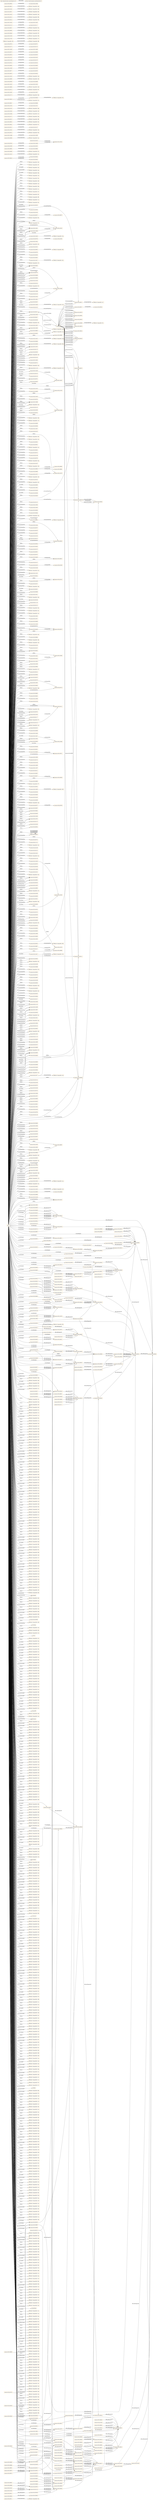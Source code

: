 digraph ar2dtool_diagram { 
rankdir=LR;
size="1501"
node [shape = rectangle, color="orange"]; "resource:SIO_000511" "resource:SIO_000520" "resource:SIO_000554" "7ff00248:174e3ae295b:-7cea" "resource:SIO_000344" "resource:SIO_001265" "resource:SIO_000806" "7ff00248:174e3ae295b:-7fb2" "resource:SIO_000112" "7ff00248:174e3ae295b:-7f7c" "resource:SIO_000072" "resource:SIO_000452" "resource:SIO_010001" "resource:SIO_010010" "resource:SIO_010009" "resource:SIO_010341" "7ff00248:174e3ae295b:-7cbc" "7ff00248:174e3ae295b:-7f15" "7ff00248:174e3ae295b:-7e92" "resource:SIO_001001" "resource:SIO_010456" "resource:SIO_000750" "resource:SIO_000256" "resource:SIO_000431" "resource:SIO_000758" "resource:SIO_000391" "7ff00248:174e3ae295b:-7e7b" "resource:SIO_000692" "resource:SIO_000402" "resource:SIO_001091" "resource:SIO_010336" "resource:SIO_000776" "resource:SIO_000494" "7ff00248:174e3ae295b:-7f6e" "resource:SIO_000056" "resource:SIO_010530" "resource:SIO_001014" "resource:SIO_001405" "resource:SIO_000016" "7ff00248:174e3ae295b:-7f57" "resource:SIO_000092" "7ff00248:174e3ae295b:-7eec" "7ff00248:174e3ae295b:-7cc8" "resource:SIO_010368" "resource:SIO_001216" "resource:SIO_010289" "resource:SIO_010416" "resource:SIO_010048" "resource:SIO_010057" "resource:SIO_000167" "resource:SIO_000314" "7ff00248:174e3ae295b:-7cd5" "resource:SIO_010375" "resource:SIO_001232" "resource:SIO_000962" "7ff00248:174e3ae295b:-7c93" "resource:SIO_010464" "resource:SIO_010295" "resource:SIO_000417" "resource:SIO_000106" "7ff00248:174e3ae295b:-7f43" "resource:SIO_000720" "resource:SIO_010450" "resource:SIO_010458" "resource:SIO_000532" "resource:SIO_000708" "resource:SIO_000070" "resource:SIO_000404" "resource:SIO_010346" "7ff00248:174e3ae295b:-7c9e" "resource:SIO_010075" "resource:SIO_001176" "resource:SIO_000185" "7ff00248:174e3ae295b:-7cfd" "resource:SIO_001224" "resource:SIO_010035" "resource:SIO_000715" "7ff00248:174e3ae295b:-7e3d" "7ff00248:174e3ae295b:-7cce" "resource:SIO_010362" "resource:SIO_001210" "resource:SIO_001197" "7ff00248:174e3ae295b:-7f27" "resource:SIO_000116" "resource:SIO_001218" "resource:SIO_000810" "resource:SIO_000125" "resource:SIO_000701" "7ff00248:174e3ae295b:-7d6a" "resource:SIO_000076" "resource:SIO_000456" "resource:SIO_010442" "resource:SIO_000268" "resource:SIO_000499" "resource:SIO_001010" "resource:SIO_011126" "resource:SIO_000754" "resource:SIO_010008" "7ff00248:174e3ae295b:-7e26" "resource:SIO_001135" "resource:SIO_001095" "resource:SIO_000089" "resource:SIO_001008" "resource:SIO_010455" "resource:SIO_000722" "resource:SIO_001045" "resource:SIO_010462" "7ff00248:174e3ae295b:-7d58" "7ff00248:174e3ae295b:-7c79" "resource:SIO_001353" "resource:SIO_010101" "resource:SIO_000036" "resource:SIO_000647" "resource:SIO_000538" "resource:SIO_010497" "resource:SIO_001291" "resource:SIO_010783" "7ff00248:174e3ae295b:-7d02" "7ff00248:174e3ae295b:-7e54" "resource:SIO_000458" "7ff00248:174e3ae295b:-7cbf" "resource:SIO_001174" "resource:SIO_000913" "resource:SIO_000915" "7ff00248:174e3ae295b:-7e1e" "resource:SIO_000613" "resource:SIO_000713" "resource:SIO_001188" "resource:SIO_000756" "7ff00248:174e3ae295b:-7dea" "resource:SIO_001297" "resource:SIO_010047" "resource:SIO_000123" "7ff00248:174e3ae295b:-7c99" "resource:SIO_000074" "7ff00248:174e3ae295b:-7c9a" "resource:SIO_000083" "7ff00248:174e3ae295b:-7edd" "resource:SIO_010448" "7ff00248:174e3ae295b:-7e4f" "resource:SIO_010533" "7ff00248:174e3ae295b:-7f1e" "resource:SIO_000468" "resource:SIO_000014" "resource:SIO_000516" "7ff00248:174e3ae295b:-7d52" "resource:SIO_001093" "resource:SIO_000500" "resource:SIO_010051" "resource:SIO_001043" "resource:SIO_000508" "resource:SIO_000429" "resource:SIO_000809" "resource:SIO_010432" "resource:SIO_010782" "resource:SIO_000960" "resource:SIO_001132" "resource:SIO_010004" "resource:SIO_000524" "resource:SIO_000550" "resource:SIO_010020" "resource:SIO_000034" "resource:SIO_000434" "7ff00248:174e3ae295b:-7e16" "7ff00248:174e3ae295b:-7e0f" "7ff00248:174e3ae295b:-7daf" "resource:SIO_000577" "resource:SIO_000005" "resource:SIO_010309" "resource:SIO_010344" "resource:SIO_000747" "resource:SIO_000279" "resource:SIO_000441" "resource:SIO_000327" "resource:SIO_000462" "resource:SIO_000143" "resource:SIO_001295" "resource:SIO_000114" "resource:SIO_000454" "resource:SIO_000052" "resource:SIO_010378" "resource:SIO_000353" "resource:SIO_001370" "resource:SIO_001269" "resource:SIO_000012" "resource:SIO_000752" "resource:SIO_000555" "resource:SIO_001107" "resource:SIO_001301" "resource:SIO_001035" "resource:SIO_001266" "7ff00248:174e3ae295b:-7d1e" "resource:SIO_011001" "resource:SIO_000541" "resource:SIO_000270" "resource:SIO_000318" "resource:SIO_000549" "resource:SIO_001071" "7ff00248:174e3ae295b:-7e9e" "resource:SIO_000512" "resource:SIO_000579" "resource:SIO_010460" "resource:SIO_000638" "resource:SIO_010011" "resource:SIO_001273" "resource:SIO_010410" "7ff00248:174e3ae295b:-7e6f" "resource:SIO_000609" "7ff00248:174e3ae295b:-7dda" "resource:SIO_000148" "resource:SIO_011118" "resource:SIO_001213" "resource:SIO_000704" "7ff00248:174e3ae295b:-7fe3" "7ff00248:174e3ae295b:-7dcc" "7ff00248:174e3ae295b:-7ca2" "resource:SIO_010342" "resource:SIO_010071" "resource:SIO_000460" "resource:SIO_010039" "resource:SIO_000257" "resource:SIO_000805" "7ff00248:174e3ae295b:-7dbe" "resource:SIO_010337" "7ff00248:174e3ae295b:-7e65" "resource:SIO_000664" "7ff00248:174e3ae295b:-7dfa" "7ff00248:174e3ae295b:-7ce9" "resource:SIO_001233" "resource:SIO_001375" "7ff00248:174e3ae295b:-7ffc" "resource:SIO_001267" "resource:SIO_000261" "resource:SIO_010058" "resource:SIO_010451" "resource:SIO_001041" "resource:SIO_010459" "resource:SIO_000807" "7ff00248:174e3ae295b:-7c61" "resource:SIO_010358" "resource:SIO_000963" "7ff00248:174e3ae295b:-7d77" "resource:SIO_010780" "resource:SIO_000113" "resource:SIO_000004" "resource:SIO_000370" "resource:SIO_010296" "resource:SIO_010002" "7ff00248:174e3ae295b:-7d9b" "resource:SIO_000405" "resource:SIO_000440" "resource:SIO_000448" "resource:SIO_000721" "7ff00248:174e3ae295b:-7d84" "7ff00248:174e3ae295b:-7e43" "7ff00248:174e3ae295b:-7f3a" "resource:SIO_000751" "resource:SIO_000902" "resource:SIO_000432" "resource:SIO_010096" "resource:SIO_001294" "resource:SIO_001211" "7ff00248:174e3ae295b:-7f36" "resource:SIO_000702" "resource:SIO_010334" "resource:SIO_001177" "7ff00248:174e3ae295b:-7f72" "resource:SIO_000269" "7ff00248:174e3ae295b:-7ce3" "resource:SIO_001015" "7ff00248:174e3ae295b:-7cb4" "resource:SIO_000390" "resource:SIO_010443" "resource:SIO_000457" "resource:SIO_010043" "resource:SIO_001090" "resource:SIO_000505" "resource:SIO_001046" "resource:SIO_000168" "resource:SIO_000321" "resource:SIO_001116" "resource:SIO_010376" "resource:SIO_010424" "resource:SIO_000965" "resource:SIO_000418" "7ff00248:174e3ae295b:-7fda" "7ff00248:174e3ae295b:-7f8f" "resource:SIO_001009" "resource:SIO_010056" "resource:SIO_000723" "resource:SIO_001264" "resource:SIO_010090" "resource:SIO_011007" "resource:SIO_000111" "resource:SIO_000097" "resource:SIO_010463" "resource:SIO_010000" "resource:SIO_000903" "7ff00248:174e3ae295b:-7f77" "7ff00248:174e3ae295b:-7f48" "resource:SIO_000614" "resource:SIO_000640" "resource:SIO_000146" "resource:SIO_000648" "resource:SIO_000430" "resource:SIO_001292" "resource:SIO_000289" "7ff00248:174e3ae295b:-7f93" "7ff00248:174e3ae295b:-7ea8" "resource:SIO_000707" "resource:SIO_000337" "resource:SIO_000401" "resource:SIO_000459" "resource:SIO_000523" "resource:SIO_010340" "resource:SIO_010074" "resource:SIO_001175" "resource:SIO_001040" "resource:SIO_000914" "resource:SIO_000275" "7ff00248:174e3ae295b:-7f05" "resource:SIO_000675" "7ff00248:174e3ae295b:-7d3c" "resource:SIO_000784" "resource:SIO_000714" "resource:SIO_011121" "7ff00248:174e3ae295b:-7cb2" "resource:SIO_001298" "resource:SIO_001215" "7ff00248:174e3ae295b:-7e6c" "resource:SIO_010415" "resource:SIO_010288" "7ff00248:174e3ae295b:-7da1" "resource:SIO_001136" "resource:SIO_000342" "resource:SIO_000376" "resource:SIO_000166" "resource:SIO_010508" "resource:SIO_001231" "7ff00248:174e3ae295b:-7f9b" "7ff00248:174e3ae295b:-7d10" "resource:SIO_000015" "resource:SIO_000580" "resource:SIO_000091" "7ff00248:174e3ae295b:-7cb8" "resource:SIO_000150" "resource:SIO_010076" "resource:SIO_000995" "resource:SIO_001270" "7ff00248:174e3ae295b:-7e75" "resource:SIO_000307" "resource:SIO_001094" "resource:SIO_000559" "resource:SIO_000501" "7ff00248:174e3ae295b:-7db4" "resource:SIO_000509" "resource:SIO_001262" "resource:SIO_010457" "resource:SIO_000762" "resource:SIO_001074" "resource:SIO_000539" "7ff00248:174e3ae295b:-7fb6" "resource:SIO_000961" "resource:SIO_010005" "resource:SIO_010345" "resource:SIO_000328" "7ff00248:174e3ae295b:-7fd2" "resource:SIO_010100" "resource:SIO_000463" "resource:SIO_000144" "resource:SIO_000035" "resource:SIO_000435" "resource:SIO_010094" "resource:SIO_000395" "resource:SIO_010029" "7ff00248:174e3ae295b:-7c70" "resource:SIO_000578" "resource:SIO_000115" "resource:SIO_001217" "resource:SIO_000006" "resource:SIO_000124" "resource:SIO_000626" "7ff00248:174e3ae295b:-7ff8" "7ff00248:174e3ae295b:-7e62" "resource:SIO_001289" "resource:SIO_000498" "7ff00248:174e3ae295b:-7d7d" "resource:SIO_000131" "7ff00248:174e3ae295b:-7ed5" "resource:SIO_000653" "resource:SIO_000753" "resource:SIO_000997" "resource:SIO_001296" "resource:SIO_001209" "7ff00248:174e3ae295b:-7f97" "resource:SIO_000333" "resource:SIO_000455" "7ff00248:174e3ae295b:-7ca9" "7ff00248:174e3ae295b:-7e59" "resource:SIO_000503" "7ff00248:174e3ae295b:-7de2" "resource:SIO_000162" "resource:SIO_000284" "resource:SIO_001227" "resource:SIO_010038" "resource:SIO_000354" "resource:SIO_011125" "resource:SIO_010299" "resource:SIO_010007" "resource:SIO_000556" "7ff00248:174e3ae295b:-7fac" "resource:SIO_010411" "7ff00248:174e3ae295b:-7da5" "7ff00248:174e3ae295b:-7ec7" "resource:SIO_010310" "resource:SIO_010054" "resource:SIO_001145" "resource:SIO_001302" "resource:SIO_000592" "7ff00248:174e3ae295b:-7d28" "resource:SIO_011002" "resource:SIO_011119" "resource:SIO_000428" "resource:SIO_000437" "resource:SIO_010099" "resource:SIO_001072" "resource:SIO_000069" "7ff00248:174e3ae295b:-7d73" "resource:SIO_000000" "resource:SIO_000400" "resource:SIO_000967" "resource:SIO_010461" "resource:SIO_000639" "resource:SIO_001274" "resource:SIO_000396" "resource:SIO_001003" "resource:SIO_000564" "7ff00248:174e3ae295b:-7e1d" "resource:SIO_000719" "resource:SIO_000612" "resource:SIO_000258" "resource:SIO_001214" "resource:SIO_001290" "resource:SIO_000755" "resource:SIO_001336" "resource:SIO_000705" "7ff00248:174e3ae295b:-7d6e" "resource:SIO_000694" "resource:SIO_010046" "resource:SIO_000122" "resource:SIO_001038" "7ff00248:174e3ae295b:-7c8f" "resource:SIO_010072" "resource:SIO_010532" "resource:SIO_000959" "resource:SIO_000476" "resource:SIO_000651" "resource:SIO_010025" "resource:SIO_001050" "resource:SIO_000794" "resource:SIO_001139" "resource:SIO_000073" "resource:SIO_000453" "resource:SIO_000340" "resource:SIO_010447" "resource:SIO_010059" "7ff00248:174e3ae295b:-7f5d" "resource:SIO_000483" "resource:SIO_010506" "resource:SIO_000319" "resource:SIO_001234" "resource:SIO_000262" "resource:SIO_000449" "resource:SIO_000108" "resource:SIO_010052" "resource:SIO_000507" "resource:SIO_001260" "resource:SIO_000808" "resource:SIO_010359" "resource:SIO_010423" "resource:SIO_000589" "resource:SIO_000017" "resource:SIO_010003" "7ff00248:174e3ae295b:-7ff0" "resource:SIO_010343" "7ff00248:174e3ae295b:-7fc1" "7ff00248:174e3ae295b:-7d85" "resource:SIO_000562" "7ff00248:174e3ae295b:-7eb2" "resource:SIO_000142" "resource:SIO_000433" "resource:SIO_000469" "7ff00248:174e3ae295b:-7cf1" "resource:SIO_000078" "resource:SIO_010044" "7ff00248:174e3ae295b:-7f60" "resource:SIO_000780" "resource:SIO_010030" "7ff00248:174e3ae295b:-7dab" "resource:SIO_000616" "7ff00248:174e3ae295b:-7c7f" "resource:SIO_000966" "7ff00248:174e3ae295b:-7e2c" "resource:SIO_000302" "resource:SIO_010363" "resource:SIO_010284" "resource:SIO_000080" "7ff00248:174e3ae295b:-7f2f" "resource:SIO_000984" "resource:SIO_001047" "7ff00248:174e3ae295b:-7d63" "resource:SIO_001117" "resource:SIO_010377" "resource:SIO_010091" "resource:SIO_010425" "7ff00248:174e3ae295b:-7f1b" ; /*classes style*/
	"resource:SIO_010009" -> "resource:SIO_010010" [ label = "owl:disjointWith" ];
	"resource:SIO_001098" -> "resource:SIO_000272" [ label = "rdfs:subPropertyOf" ];
	"resource:SIO_010462" -> "resource:SIO_010463" [ label = "owl:disjointWith" ];
	"resource:SIO_001279" -> "resource:SIO_000008" [ label = "rdfs:subPropertyOf" ];
	"resource:SIO_010377" -> "resource:SIO_010378" [ label = "owl:disjointWith" ];
	"resource:SIO_010377" -> "7ff00248:174e3ae295b:-7cbf" [ label = "owl:equivalentClass" ];
	"resource:SIO_000232" -> "resource:SIO_000062" [ label = "rdfs:subPropertyOf" ];
	"resource:SIO_000805" -> "resource:SIO_000806" [ label = "owl:disjointWith" ];
	"resource:SIO_010432" -> "7ff00248:174e3ae295b:-7cb4" [ label = "owl:equivalentClass" ];
	"resource:SIO_000202" -> "resource:SIO_000145" [ label = "rdfs:subPropertyOf" ];
	"resource:SIO_000093" -> "resource:SIO_000068" [ label = "rdfs:subPropertyOf" ];
	"resource:SIO_001280" -> "resource:SIO_000011" [ label = "rdfs:subPropertyOf" ];
	"resource:SIO_000274" -> "resource:SIO_000497" [ label = "rdfs:subPropertyOf" ];
	"resource:SIO_000274" -> "resource:SIO_000244" [ label = "rdfs:subPropertyOf" ];
	"resource:SIO_001008" -> "7ff00248:174e3ae295b:-7e16" [ label = "owl:equivalentClass" ];
	"resource:SIO_000455" -> "resource:SIO_000458" [ label = "owl:disjointWith" ];
	"resource:SIO_000455" -> "7ff00248:174e3ae295b:-7f1e" [ label = "owl:equivalentClass" ];
	"resource:SIO_000063" -> "resource:SIO_000062" [ label = "rdfs:subPropertyOf" ];
	"resource:SIO_010082" -> "resource:SIO_010078" [ label = "rdfs:subPropertyOf" ];
	"resource:SIO_000244" -> "resource:SIO_000352" [ label = "rdfs:subPropertyOf" ];
	"resource:SIO_000636" -> "resource:SIO_000352" [ label = "rdfs:subPropertyOf" ];
	"resource:SIO_000425" -> "resource:SIO_000001" [ label = "rdfs:subPropertyOf" ];
	"resource:SIO_000214" -> "resource:SIO_000425" [ label = "rdfs:subPropertyOf" ];
	"resource:SIO_000793" -> "resource:SIO_000687" [ label = "rdfs:subPropertyOf" ];
	"resource:SIO_001401" -> "resource:SIO_001154" [ label = "rdfs:subPropertyOf" ];
	"resource:SIO_000974" -> "resource:SIO_000053" [ label = "rdfs:subPropertyOf" ];
	"resource:SIO_000497" -> "resource:SIO_000272" [ label = "rdfs:subPropertyOf" ];
	"resource:SIO_010782" -> "resource:SIO_010783" [ label = "owl:disjointWith" ];
	"resource:SIO_000286" -> "resource:SIO_000497" [ label = "rdfs:subPropertyOf" ];
	"resource:SIO_000552" -> "resource:SIO_000230" [ label = "rdfs:subPropertyOf" ];
	"resource:SIO_001262" -> "7ff00248:174e3ae295b:-7d85" [ label = "owl:equivalentClass" ];
	"resource:SIO_000341" -> "resource:SIO_000425" [ label = "rdfs:subPropertyOf" ];
	"resource:SIO_000733" -> "resource:SIO_000737" [ label = "rdfs:subPropertyOf" ];
	"resource:SIO_000437" -> "7ff00248:174e3ae295b:-7f3a" [ label = "owl:equivalentClass" ];
	"resource:SIO_010456" -> "7ff00248:174e3ae295b:-7c9a" [ label = "owl:equivalentClass" ];
	"resource:SIO_000311" -> "resource:SIO_000232" [ label = "rdfs:subPropertyOf" ];
	"resource:SIO_000226" -> "resource:SIO_000236" [ label = "rdfs:subPropertyOf" ];
	"resource:SIO_000775" -> "resource:SIO_000773" [ label = "rdfs:subPropertyOf" ];
	"resource:SIO_000268" -> "7ff00248:174e3ae295b:-7f6e" [ label = "owl:equivalentClass" ];
	"resource:SIO_000142" -> "resource:SIO_000143" [ label = "owl:disjointWith" ];
	"resource:SIO_000449" -> "resource:SIO_000468" [ label = "owl:disjointWith" ];
	"resource:SIO_000323" -> "resource:SIO_000128" [ label = "rdfs:subPropertyOf" ];
	"resource:SIO_001159" -> "resource:SIO_000062" [ label = "rdfs:subPropertyOf" ];
	"resource:SIO_000208" -> "resource:SIO_000773" [ label = "rdfs:subPropertyOf" ];
	"resource:SIO_000365" -> "resource:SIO_000219" [ label = "rdfs:subPropertyOf" ];
	"resource:SIO_000631" -> "resource:SIO_000628" [ label = "rdfs:subPropertyOf" ];
	"resource:SIO_000420" -> "resource:SIO_000425" [ label = "rdfs:subPropertyOf" ];
	"resource:SIO_000335" -> "resource:SIO_000652" [ label = "rdfs:subPropertyOf" ];
	"resource:SIO_000335" -> "resource:SIO_000293" [ label = "rdfs:subPropertyOf" ];
	"resource:SIO_000124" -> "7ff00248:174e3ae295b:-7f93" [ label = "owl:equivalentClass" ];
	"resource:SIO_001045" -> "7ff00248:174e3ae295b:-7e0f" [ label = "owl:equivalentClass" ];
	"resource:SIO_010058" -> "resource:SIO_010059" [ label = "owl:disjointWith" ];
	"resource:SIO_000673" -> "resource:SIO_000671" [ label = "rdfs:subPropertyOf" ];
	"resource:SIO_000462" -> "resource:SIO_000463" [ label = "owl:disjointWith" ];
	"resource:SIO_000251" -> "resource:SIO_000249" [ label = "rdfs:subPropertyOf" ];
	"resource:SIO_000643" -> "resource:SIO_000224" [ label = "rdfs:subPropertyOf" ];
	"resource:SIO_000558" -> "resource:SIO_010302" [ label = "rdfs:subPropertyOf" ];
	"resource:SIO_001353" -> "7ff00248:174e3ae295b:-7d6e" [ label = "owl:equivalentClass" ];
	"resource:SIO_000221" -> "resource:SIO_000008" [ label = "rdfs:subPropertyOf" ];
	"resource:SIO_010336" -> "resource:SIO_010337" [ label = "owl:disjointWith" ];
	"resource:SIO_000709" -> "resource:SIO_000001" [ label = "rdfs:subPropertyOf" ];
	"resource:SIO_000293" -> "resource:SIO_000203" [ label = "rdfs:subPropertyOf" ];
	"resource:SIO_011126" -> "7ff00248:174e3ae295b:-7c61" [ label = "owl:equivalentClass" ];
	"resource:SIO_000655" -> "resource:SIO_000294" [ label = "rdfs:subPropertyOf" ];
	"resource:SIO_000052" -> "7ff00248:174e3ae295b:-7fda" [ label = "owl:equivalentClass" ];
	"resource:SIO_000710" -> "resource:SIO_000709" [ label = "rdfs:subPropertyOf" ];
	"resource:SIO_000233" -> "resource:SIO_000011" [ label = "rdfs:subPropertyOf" ];
	"resource:SIO_001154" -> "resource:SIO_000294" [ label = "rdfs:subPropertyOf" ];
	"resource:SIO_000203" -> "resource:SIO_000322" [ label = "rdfs:subPropertyOf" ];
	"resource:SIO_000697" -> "resource:SIO_000709" [ label = "rdfs:subPropertyOf" ];
	"resource:SIO_001009" -> "resource:SIO_001010" [ label = "owl:disjointWith" ];
	"resource:SIO_010083" -> "resource:SIO_010079" [ label = "rdfs:subPropertyOf" ];
	"resource:SIO_000064" -> "resource:SIO_000219" [ label = "rdfs:subPropertyOf" ];
	"resource:SIO_000456" -> "resource:SIO_000457" [ label = "owl:disjointWith" ];
	"resource:SIO_000245" -> "resource:SIO_000294" [ label = "rdfs:subPropertyOf" ];
	"resource:SIO_000511" -> "7ff00248:174e3ae295b:-7f05" [ label = "owl:equivalentClass" ];
	"resource:SIO_000426" -> "resource:SIO_000425" [ label = "rdfs:subPropertyOf" ];
	"resource:SIO_000215" -> "resource:SIO_000011" [ label = "rdfs:subPropertyOf" ];
	"resource:SIO_001402" -> "resource:SIO_001154" [ label = "rdfs:subPropertyOf" ];
	"resource:SIO_000975" -> "resource:SIO_000093" [ label = "rdfs:subPropertyOf" ];
	"resource:SIO_000679" -> "resource:SIO_000054" [ label = "rdfs:subPropertyOf" ];
	"resource:SIO_000553" -> "resource:SIO_000231" [ label = "rdfs:subPropertyOf" ];
	"resource:SIO_000342" -> "7ff00248:174e3ae295b:-7f48" [ label = "owl:equivalentClass" ];
	"resource:SIO_000734" -> "resource:SIO_000699" [ label = "rdfs:subPropertyOf" ];
	"resource:SIO_000257" -> "resource:SIO_000258" [ label = "owl:disjointWith" ];
	"resource:SIO_000131" -> "resource:SIO_001197" [ label = "owl:disjointWith" ];
	"resource:SIO_000523" -> "resource:SIO_000524" [ label = "owl:disjointWith" ];
	"resource:SIO_010457" -> "7ff00248:174e3ae295b:-7c93" [ label = "owl:equivalentClass" ];
	"resource:SIO_000312" -> "resource:SIO_000229" [ label = "rdfs:subPropertyOf" ];
	"resource:SIO_000704" -> "resource:SIO_000721" [ label = "owl:disjointWith" ];
	"resource:SIO_000227" -> "resource:SIO_000643" [ label = "rdfs:subPropertyOf" ];
	"resource:SIO_000680" -> "resource:SIO_000679" [ label = "rdfs:subPropertyOf" ];
	"resource:SIO_010005" -> "resource:SIO_010047" [ label = "owl:disjointWith" ];
	"resource:SIO_000269" -> "resource:SIO_000270" [ label = "owl:disjointWith" ];
	"resource:SIO_010288" -> "resource:SIO_010289" [ label = "owl:disjointWith" ];
	"resource:SIO_000324" -> "resource:SIO_000202" [ label = "rdfs:subPropertyOf" ];
	"resource:SIO_010343" -> "7ff00248:174e3ae295b:-7cea" [ label = "owl:equivalentClass" ];
	"resource:SIO_000692" -> "resource:SIO_000694" [ label = "owl:disjointWith" ];
	"resource:SIO_000028" -> "resource:SIO_000145" [ label = "rdfs:subPropertyOf" ];
	"resource:SIO_000209" -> "resource:SIO_000773" [ label = "rdfs:subPropertyOf" ];
	"resource:SIO_000577" -> "resource:SIO_000578" [ label = "owl:disjointWith" ];
	"resource:SIO_000758" -> "resource:SIO_001093" [ label = "owl:disjointWith" ];
	"resource:SIO_000240" -> "resource:SIO_000203" [ label = "rdfs:subPropertyOf" ];
	"resource:SIO_000632" -> "resource:SIO_000210" [ label = "rdfs:subPropertyOf" ];
	"resource:SIO_000421" -> "resource:SIO_000425" [ label = "rdfs:subPropertyOf" ];
	"resource:SIO_000210" -> "resource:SIO_000628" [ label = "rdfs:subPropertyOf" ];
	"resource:SIO_000125" -> "7ff00248:174e3ae295b:-7f8f" [ label = "owl:equivalentClass" ];
	"resource:SIO_001046" -> "resource:SIO_001047" [ label = "owl:disjointWith" ];
	"resource:SIO_010410" -> "7ff00248:174e3ae295b:-7cbc" [ label = "owl:equivalentClass" ];
	"resource:SIO_000970" -> "resource:SIO_000975" [ label = "rdfs:subPropertyOf" ];
	"resource:SIO_001101" -> "resource:SIO_000709" [ label = "rdfs:subPropertyOf" ];
	"resource:SIO_000674" -> "resource:SIO_000672" [ label = "rdfs:subPropertyOf" ];
	"resource:SIO_000589" -> "7ff00248:174e3ae295b:-7eec" [ label = "owl:equivalentClass" ];
	"http://semanticscience.org/ontology/sio.owl" -> "http://creativecommons.org/licenses/by/4.0/" [ label = "terms:license" ];
	"resource:SIO_000252" -> "resource:SIO_000212" [ label = "rdfs:subPropertyOf" ];
	"resource:SIO_000644" -> "resource:SIO_000223" [ label = "rdfs:subPropertyOf" ];
	"resource:SIO_001269" -> "resource:SIO_001270" [ label = "owl:disjointWith" ];
	"resource:SIO_000222" -> "resource:SIO_000011" [ label = "rdfs:subPropertyOf" ];
	"resource:SIO_000011" -> "resource:SIO_000001" [ label = "rdfs:subPropertyOf" ];
	"resource:SIO_000318" -> "resource:SIO_000319" [ label = "owl:disjointWith" ];
	"resource:SIO_000294" -> "resource:SIO_000243" [ label = "rdfs:subPropertyOf" ];
	"resource:SIO_010000" -> "7ff00248:174e3ae295b:-7d63" [ label = "owl:equivalentClass" ];
	"resource:SIO_001209" -> "7ff00248:174e3ae295b:-7d9b" [ label = "owl:equivalentClass" ];
	"resource:SIO_000656" -> "resource:SIO_000655" [ label = "rdfs:subPropertyOf" ];
	"resource:SIO_000053" -> "resource:SIO_000028" [ label = "rdfs:subPropertyOf" ];
	"resource:SIO_000234" -> "resource:SIO_000008" [ label = "rdfs:subPropertyOf" ];
	"resource:SIO_001155" -> "resource:SIO_000352" [ label = "rdfs:subPropertyOf" ];
	"resource:SIO_000807" -> "resource:SIO_000808" [ label = "owl:disjointWith" ];
	"resource:SIO_001210" -> "resource:SIO_001211" [ label = "owl:disjointWith" ];
	"resource:SIO_000204" -> "resource:SIO_000322" [ label = "rdfs:subPropertyOf" ];
	"resource:SIO_000095" -> "resource:SIO_000011" [ label = "rdfs:subPropertyOf" ];
	"resource:SIO_000668" -> "resource:SIO_000628" [ label = "rdfs:subPropertyOf" ];
	"resource:SIO_010295" -> "resource:SIO_010296" [ label = "owl:disjointWith" ];
	"resource:SIO_000246" -> "resource:SIO_000245" [ label = "rdfs:subPropertyOf" ];
	"resource:SIO_000427" -> "resource:SIO_000424" [ label = "rdfs:subPropertyOf" ];
	"resource:SIO_000216" -> "resource:SIO_000008" [ label = "rdfs:subPropertyOf" ];
	"resource:SIO_001403" -> "resource:SIO_000001" [ label = "rdfs:subPropertyOf" ];
	"resource:SIO_000005" -> "resource:SIO_000340" [ label = "owl:disjointWith" ];
	"resource:SIO_000288" -> "resource:SIO_000203" [ label = "rdfs:subPropertyOf" ];
	"resource:SIO_000554" -> "resource:SIO_000555" [ label = "owl:disjointWith" ];
	"resource:SIO_000469" -> "7ff00248:174e3ae295b:-7f15" [ label = "owl:equivalentClass" ];
	"resource:SIO_010362" -> "7ff00248:174e3ae295b:-7cce" [ label = "owl:equivalentClass" ];
	"resource:SIO_000735" -> "resource:SIO_000733" [ label = "rdfs:subPropertyOf" ];
	"resource:SIO_000132" -> "resource:SIO_000322" [ label = "rdfs:subPropertyOf" ];
	"resource:SIO_010458" -> "7ff00248:174e3ae295b:-7c8f" [ label = "owl:equivalentClass" ];
	"resource:SIO_000313" -> "resource:SIO_000310" [ label = "rdfs:subPropertyOf" ];
	"resource:SIO_000892" -> "resource:SIO_000212" [ label = "rdfs:subPropertyOf" ];
	"resource:SIO_000228" -> "resource:SIO_000644" [ label = "rdfs:subPropertyOf" ];
	"resource:SIO_000681" -> "resource:SIO_000679" [ label = "rdfs:subPropertyOf" ];
	"resource:SIO_000017" -> "resource:SIO_000354" [ label = "owl:disjointWith" ];
	"resource:SIO_010302" -> "resource:SIO_000272" [ label = "rdfs:subPropertyOf" ];
	"resource:SIO_000089" -> "7ff00248:174e3ae295b:-7fc1" [ label = "owl:equivalentClass" ];
	"resource:SIO_000440" -> "7ff00248:174e3ae295b:-7f2f" [ label = "owl:equivalentClass" ];
	"resource:SIO_000355" -> "resource:SIO_000229" [ label = "rdfs:subPropertyOf" ];
	"resource:SIO_000059" -> "resource:SIO_000008" [ label = "rdfs:subPropertyOf" ];
	"resource:SIO_010078" -> "resource:SIO_000338" [ label = "rdfs:subPropertyOf" ];
	"resource:SIO_000325" -> "7ff00248:174e3ae295b:-7ff4" [ label = "owl:propertyChainAxiom" ];
	"resource:SIO_000325" -> "resource:SIO_000322" [ label = "rdfs:subPropertyOf" ];
	"resource:SIO_001035" -> "resource:SIO_001038" [ label = "owl:disjointWith" ];
	"resource:SIO_000029" -> "resource:SIO_000096" [ label = "rdfs:subPropertyOf" ];
	"resource:SIO_001301" -> "resource:SIO_001302" [ label = "owl:disjointWith" ];
	"resource:SIO_010048" -> "resource:SIO_010052" [ label = "owl:disjointWith" ];
	"resource:SIO_000482" -> "resource:SIO_000283" [ label = "rdfs:subPropertyOf" ];
	"resource:SIO_000060" -> "resource:SIO_000205" [ label = "rdfs:subPropertyOf" ];
	"resource:SIO_000452" -> "resource:SIO_000454" [ label = "owl:disjointWith" ];
	"resource:SIO_000452" -> "resource:SIO_000453" [ label = "owl:disjointWith" ];
	"resource:SIO_000241" -> "resource:SIO_000652" [ label = "rdfs:subPropertyOf" ];
	"resource:SIO_000241" -> "resource:SIO_000211" [ label = "rdfs:subPropertyOf" ];
	"resource:SIO_000633" -> "resource:SIO_000205" [ label = "rdfs:subPropertyOf" ];
	"resource:SIO_000422" -> "resource:SIO_000283" [ label = "rdfs:subPropertyOf" ];
	"resource:SIO_000211" -> "resource:SIO_000203" [ label = "rdfs:subPropertyOf" ];
	"resource:SIO_000971" -> "resource:SIO_000974" [ label = "rdfs:subPropertyOf" ];
	"resource:SIO_000307" -> "7ff00248:174e3ae295b:-7f60" [ label = "owl:equivalentClass" ];
	"resource:SIO_000283" -> "resource:SIO_000272" [ label = "rdfs:subPropertyOf" ];
	"resource:SIO_000675" -> "7ff00248:174e3ae295b:-7ec7" [ label = "owl:equivalentClass" ];
	"resource:SIO_000072" -> "resource:SIO_000073" [ label = "owl:disjointWith" ];
	"resource:SIO_000253" -> "resource:SIO_000008" [ label = "rdfs:subPropertyOf" ];
	"resource:SIO_001174" -> "7ff00248:174e3ae295b:-7dbe" [ label = "owl:equivalentClass" ];
	"resource:SIO_000223" -> "resource:SIO_000008" [ label = "rdfs:subPropertyOf" ];
	"resource:SIO_010423" -> "7ff00248:174e3ae295b:-7cb8" [ label = "owl:equivalentClass" ];
	"resource:SIO_000772" -> "resource:SIO_000631" [ label = "rdfs:subPropertyOf" ];
	"resource:SIO_000687" -> "resource:SIO_000322" [ label = "rdfs:subPropertyOf" ];
	"resource:SIO_001090" -> "resource:SIO_001091" [ label = "owl:disjointWith" ];
	"resource:SIO_000657" -> "resource:SIO_000352" [ label = "rdfs:subPropertyOf" ];
	"resource:SIO_000054" -> "resource:SIO_000053" [ label = "rdfs:subPropertyOf" ];
	"resource:SIO_000235" -> "resource:SIO_000586" [ label = "rdfs:subPropertyOf" ];
	"resource:SIO_001156" -> "resource:SIO_000294" [ label = "rdfs:subPropertyOf" ];
	"resource:SIO_001156" -> "resource:SIO_000229" [ label = "rdfs:subPropertyOf" ];
	"resource:SIO_000205" -> "resource:SIO_000212" [ label = "rdfs:subPropertyOf" ];
	"resource:SIO_000784" -> "resource:SIO_010048" [ label = "owl:disjointWith" ];
	"resource:SIO_000699" -> "resource:SIO_000737" [ label = "rdfs:subPropertyOf" ];
	"resource:SIO_000965" -> "7ff00248:174e3ae295b:-7e43" [ label = "owl:equivalentClass" ];
	"resource:SIO_000096" -> "resource:SIO_000093" [ label = "rdfs:subPropertyOf" ];
	"resource:SIO_000362" -> "resource:SIO_000008" [ label = "rdfs:subPropertyOf" ];
	"resource:SIO_000277" -> "resource:SIO_000631" [ label = "rdfs:subPropertyOf" ];
	"resource:SIO_000066" -> "resource:SIO_000253" [ label = "rdfs:subPropertyOf" ];
	"resource:SIO_000458" -> "7ff00248:174e3ae295b:-7f1b" [ label = "owl:equivalentClass" ];
	"resource:SIO_000332" -> "resource:SIO_000563" [ label = "rdfs:subPropertyOf" ];
	"resource:SIO_000247" -> "resource:SIO_000244" [ label = "rdfs:subPropertyOf" ];
	"resource:SIO_000905" -> "resource:SIO_000291" [ label = "rdfs:subPropertyOf" ];
	"resource:SIO_010532" -> "resource:SIO_010533" [ label = "owl:disjointWith" ];
	"resource:SIO_010447" -> "resource:SIO_010448" [ label = "owl:disjointWith" ];
	"resource:SIO_000217" -> "resource:SIO_000223" [ label = "rdfs:subPropertyOf" ];
	"resource:SIO_000609" -> "7ff00248:174e3ae295b:-7edd" [ label = "owl:equivalentClass" ];
	"resource:SIO_001404" -> "resource:SIO_001403" [ label = "rdfs:subPropertyOf" ];
	"resource:SIO_000640" -> "resource:SIO_000751" [ label = "owl:disjointWith" ];
	"resource:SIO_010363" -> "7ff00248:174e3ae295b:-7cc8" [ label = "owl:equivalentClass" ];
	"resource:SIO_000736" -> "resource:SIO_000001" [ label = "rdfs:subPropertyOf" ];
	"resource:SIO_010459" -> "resource:SIO_010460" [ label = "owl:disjointWith" ];
	"resource:SIO_000314" -> "7ff00248:174e3ae295b:-7f5d" [ label = "owl:equivalentClass" ];
	"resource:SIO_000229" -> "resource:SIO_000132" [ label = "rdfs:subPropertyOf" ];
	"resource:SIO_000682" -> "resource:SIO_000029" [ label = "rdfs:subPropertyOf" ];
	"resource:SIO_000652" -> "resource:SIO_000203" [ label = "rdfs:subPropertyOf" ];
	"resource:SIO_001096" -> "resource:SIO_000272" [ label = "rdfs:subPropertyOf" ];
	"resource:SIO_000441" -> "7ff00248:174e3ae295b:-7f27" [ label = "owl:equivalentClass" ];
	"resource:SIO_010375" -> "resource:SIO_010376" [ label = "owl:disjointWith" ];
	"resource:SIO_000356" -> "resource:SIO_000062" [ label = "rdfs:subPropertyOf" ];
	"resource:SIO_001277" -> "resource:SIO_000628" [ label = "rdfs:subPropertyOf" ];
	"resource:SIO_000230" -> "resource:SIO_000132" [ label = "rdfs:subPropertyOf" ];
	"resource:SIO_000145" -> "resource:SIO_000322" [ label = "rdfs:subPropertyOf" ];
	"resource:SIO_010079" -> "resource:SIO_000339" [ label = "rdfs:subPropertyOf" ];
	"resource:SIO_000960" -> "resource:SIO_000962" [ label = "owl:disjointWith" ];
	"resource:SIO_000960" -> "resource:SIO_000961" [ label = "owl:disjointWith" ];
	"resource:SIO_000272" -> "resource:SIO_000736" [ label = "rdfs:subPropertyOf" ];
	"resource:SIO_000579" -> "resource:SIO_000580" [ label = "owl:disjointWith" ];
	"resource:SIO_000061" -> "resource:SIO_000322" [ label = "rdfs:subPropertyOf" ];
	"resource:SIO_010080" -> "resource:SIO_010078" [ label = "rdfs:subPropertyOf" ];
	"resource:SIO_000242" -> "resource:SIO_000652" [ label = "rdfs:subPropertyOf" ];
	"resource:SIO_000242" -> "resource:SIO_000240" [ label = "rdfs:subPropertyOf" ];
	"resource:SIO_000634" -> "resource:SIO_000558" [ label = "rdfs:subPropertyOf" ];
	"resource:SIO_000900" -> "resource:SIO_000216" [ label = "rdfs:subPropertyOf" ];
	"resource:SIO_000549" -> "resource:SIO_000550" [ label = "owl:disjointWith" ];
	"resource:SIO_010442" -> "7ff00248:174e3ae295b:-7ca9" [ label = "owl:equivalentClass" ];
	"resource:SIO_000338" -> "resource:SIO_000563" [ label = "rdfs:subPropertyOf" ];
	"resource:SIO_000338" -> "resource:SIO_000243" [ label = "rdfs:subPropertyOf" ];
	"resource:SIO_000212" -> "resource:SIO_000001" [ label = "rdfs:subPropertyOf" ];
	"resource:SIO_000972" -> "resource:SIO_000974" [ label = "rdfs:subPropertyOf" ];
	"resource:SIO_000495" -> "resource:SIO_000272" [ label = "rdfs:subPropertyOf" ];
	"resource:SIO_010780" -> "7ff00248:174e3ae295b:-7c70" [ label = "owl:equivalentClass" ];
	"resource:SIO_000254" -> "resource:SIO_000011" [ label = "rdfs:subPropertyOf" ];
	"resource:SIO_000646" -> "resource:SIO_000643" [ label = "rdfs:subPropertyOf" ];
	"resource:SIO_000224" -> "resource:SIO_000011" [ label = "rdfs:subPropertyOf" ];
	"resource:SIO_000139" -> "resource:SIO_000132" [ label = "rdfs:subPropertyOf" ];
	"resource:SIO_010424" -> "resource:SIO_010425" [ label = "owl:disjointWith" ];
	"resource:SIO_000773" -> "resource:SIO_000252" [ label = "rdfs:subPropertyOf" ];
	"resource:SIO_000562" -> "resource:SIO_010284" [ label = "owl:disjointWith" ];
	"resource:SIO_000477" -> "resource:SIO_000422" [ label = "rdfs:subPropertyOf" ];
	"resource:SIO_010309" -> "resource:SIO_010310" [ label = "owl:disjointWith" ];
	"resource:SIO_000658" -> "resource:SIO_000657" [ label = "rdfs:subPropertyOf" ];
	"resource:SIO_001242" -> "resource:SIO_000736" [ label = "rdfs:subPropertyOf" ];
	"resource:SIO_001157" -> "resource:SIO_000352" [ label = "rdfs:subPropertyOf" ];
	"resource:SIO_000236" -> "resource:SIO_000646" [ label = "rdfs:subPropertyOf" ];
	"resource:SIO_000628" -> "resource:SIO_000001" [ label = "rdfs:subPropertyOf" ];
	"resource:SIO_000809" -> "7ff00248:174e3ae295b:-7e6f" [ label = "owl:equivalentClass" ];
	"resource:SIO_000206" -> "resource:SIO_000772" [ label = "rdfs:subPropertyOf" ];
	"resource:SIO_000966" -> "resource:SIO_000967" [ label = "owl:disjointWith" ];
	"resource:SIO_000363" -> "resource:SIO_000011" [ label = "rdfs:subPropertyOf" ];
	"resource:SIO_000278" -> "resource:SIO_000252" [ label = "rdfs:subPropertyOf" ];
	"resource:SIO_000810" -> "7ff00248:174e3ae295b:-7e6c" [ label = "owl:equivalentClass" ];
	"resource:SIO_000248" -> "resource:SIO_000352" [ label = "rdfs:subPropertyOf" ];
	"resource:SIO_000122" -> "7ff00248:174e3ae295b:-7f9b" [ label = "owl:equivalentClass" ];
	"resource:SIO_000490" -> "resource:SIO_000482" [ label = "rdfs:subPropertyOf" ];
	"resource:SIO_000218" -> "resource:SIO_000224" [ label = "rdfs:subPropertyOf" ];
	"resource:SIO_000671" -> "resource:SIO_000008" [ label = "rdfs:subPropertyOf" ];
	"resource:SIO_001405" -> "resource:SIO_010052" [ label = "owl:disjointWith" ];
	"resource:SIO_000586" -> "resource:SIO_000644" [ label = "rdfs:subPropertyOf" ];
	"resource:SIO_000641" -> "resource:SIO_000008" [ label = "rdfs:subPropertyOf" ];
	"resource:SIO_000737" -> "resource:SIO_000736" [ label = "rdfs:subPropertyOf" ];
	"resource:SIO_000707" -> "resource:SIO_000708" [ label = "owl:disjointWith" ];
	"resource:SIO_000291" -> "resource:SIO_000230" [ label = "rdfs:subPropertyOf" ];
	"resource:SIO_000080" -> "resource:SIO_000448" [ label = "owl:disjointWith" ];
	"resource:SIO_001097" -> "resource:SIO_000272" [ label = "rdfs:subPropertyOf" ];
	"resource:SIO_010461" -> "resource:SIO_010464" [ label = "owl:disjointWith" ];
	"resource:SIO_001278" -> "resource:SIO_000628" [ label = "rdfs:subPropertyOf" ];
	"resource:SIO_000749" -> "resource:SIO_000737" [ label = "rdfs:subPropertyOf" ];
	"resource:SIO_000231" -> "resource:SIO_000062" [ label = "rdfs:subPropertyOf" ];
	"resource:SIO_000020" -> "resource:SIO_000210" [ label = "rdfs:subPropertyOf" ];
	"resource:SIO_010346" -> "7ff00248:174e3ae295b:-7cd5" [ label = "owl:equivalentClass" ];
	"resource:SIO_000719" -> "resource:SIO_000720" [ label = "owl:disjointWith" ];
	"resource:SIO_000092" -> "7ff00248:174e3ae295b:-7fb6" [ label = "owl:equivalentClass" ];
	"resource:SIO_000484" -> "resource:SIO_000482" [ label = "rdfs:subPropertyOf" ];
	"resource:SIO_000273" -> "resource:SIO_000053" [ label = "rdfs:subPropertyOf" ];
	"resource:SIO_000062" -> "resource:SIO_000322" [ label = "rdfs:subPropertyOf" ];
	"resource:SIO_010081" -> "resource:SIO_010079" [ label = "rdfs:subPropertyOf" ];
	"resource:SIO_001375" -> "7ff00248:174e3ae295b:-7d6a" [ label = "owl:equivalentClass" ];
	"resource:SIO_000369" -> "resource:SIO_000273" [ label = "rdfs:subPropertyOf" ];
	"resource:SIO_000243" -> "resource:SIO_000322" [ label = "rdfs:subPropertyOf" ];
	"resource:SIO_000635" -> "resource:SIO_000294" [ label = "rdfs:subPropertyOf" ];
	"resource:SIO_000901" -> "resource:SIO_000215" [ label = "rdfs:subPropertyOf" ];
	"resource:SIO_000424" -> "resource:SIO_000283" [ label = "rdfs:subPropertyOf" ];
	"resource:SIO_000339" -> "resource:SIO_000557" [ label = "rdfs:subPropertyOf" ];
	"resource:SIO_000339" -> "resource:SIO_000243" [ label = "rdfs:subPropertyOf" ];
	"resource:SIO_000213" -> "resource:SIO_000425" [ label = "rdfs:subPropertyOf" ];
	"resource:SIO_000128" -> "resource:SIO_000061" [ label = "rdfs:subPropertyOf" ];
	"resource:SIO_000973" -> "resource:SIO_000975" [ label = "rdfs:subPropertyOf" ];
	"resource:SIO_000496" -> "resource:SIO_000495" [ label = "rdfs:subPropertyOf" ];
	"resource:SIO_000255" -> "resource:SIO_000008" [ label = "rdfs:subPropertyOf" ];
	"resource:SIO_000647" -> "resource:SIO_000648" [ label = "owl:disjointWith" ];
	"resource:SIO_010455" -> "7ff00248:174e3ae295b:-7c9e" [ label = "owl:equivalentClass" ];
	"resource:SIO_000310" -> "resource:SIO_000093" [ label = "rdfs:subPropertyOf" ];
	"resource:SIO_000225" -> "resource:SIO_000235" [ label = "rdfs:subPropertyOf" ];
	"resource:SIO_000774" -> "resource:SIO_000772" [ label = "rdfs:subPropertyOf" ];
	"resource:SIO_001116" -> "resource:SIO_001117" [ label = "owl:disjointWith" ];
	"resource:SIO_000563" -> "resource:SIO_000628" [ label = "rdfs:subPropertyOf" ];
	"resource:SIO_000352" -> "resource:SIO_000243" [ label = "rdfs:subPropertyOf" ];
	"resource:SIO_001273" -> "resource:SIO_001274" [ label = "owl:disjointWith" ];
	"resource:SIO_000322" -> "resource:SIO_000001" [ label = "rdfs:subPropertyOf" ];
	"resource:SIO_001158" -> "resource:SIO_000229" [ label = "rdfs:subPropertyOf" ];
	"resource:SIO_000629" -> "resource:SIO_000557" [ label = "rdfs:subPropertyOf" ];
	"resource:SIO_000207" -> "resource:SIO_000772" [ label = "rdfs:subPropertyOf" ];
	"resource:SIO_010100" -> "resource:SIO_010101" [ label = "owl:disjointWith" ];
	"resource:SIO_000364" -> "resource:SIO_000253" [ label = "rdfs:subPropertyOf" ];
	"resource:SIO_000630" -> "resource:SIO_010302" [ label = "rdfs:subPropertyOf" ];
	"resource:SIO_000068" -> "resource:SIO_000061" [ label = "rdfs:subPropertyOf" ];
	"resource:SIO_000334" -> "resource:SIO_000652" [ label = "rdfs:subPropertyOf" ];
	"resource:SIO_000334" -> "resource:SIO_000288" [ label = "rdfs:subPropertyOf" ];
	"resource:SIO_000249" -> "resource:SIO_000294" [ label = "rdfs:subPropertyOf" ];
	"resource:SIO_000123" -> "7ff00248:174e3ae295b:-7f97" [ label = "owl:equivalentClass" ];
	"resource:SIO_010057" -> "7ff00248:174e3ae295b:-7d3c" [ label = "owl:equivalentClass" ];
	"resource:SIO_000491" -> "resource:SIO_000482" [ label = "rdfs:subPropertyOf" ];
	"resource:SIO_000219" -> "resource:SIO_000011" [ label = "rdfs:subPropertyOf" ];
	"resource:SIO_000672" -> "resource:SIO_000011" [ label = "rdfs:subPropertyOf" ];
	"resource:SIO_000008" -> "resource:SIO_000001" [ label = "rdfs:subPropertyOf" ];
	"resource:SIO_000250" -> "resource:SIO_000248" [ label = "rdfs:subPropertyOf" ];
	"resource:SIO_000642" -> "resource:SIO_000011" [ label = "rdfs:subPropertyOf" ];
	"resource:SIO_000557" -> "resource:SIO_000212" [ label = "rdfs:subPropertyOf" ];
	"resource:SIO_000738" -> "resource:SIO_000737" [ label = "rdfs:subPropertyOf" ];
	"resource:SIO_000612" -> "7ff00248:174e3ae295b:-7ed5" [ label = "owl:equivalentClass" ];
	"NULL" -> "7ff00248:174e3ae295b:-7ddd" [ label = "owl:withRestrictions" ];
	"NULL" -> "resource:SIO_000498" [ label = "rdf:first" ];
	"NULL" -> "7ff00248:174e3ae295b:-7edb" [ label = "rdf:rest" ];
	"NULL" -> "resource:SIO_000070" [ label = "rdf:first" ];
	"NULL" -> "7ff00248:174e3ae295b:-7f04" [ label = "owl:unionOf" ];
	"NULL" -> "7ff00248:174e3ae295b:-7e25" [ label = "owl:intersectionOf" ];
	"NULL" -> "7ff00248:174e3ae295b:-7c21" [ label = "rdf:rest" ];
	"NULL" -> "resource:SIO_000776" [ label = "owl:someValuesFrom" ];
	"NULL" -> "resource:SIO_000115" [ label = "rdf:first" ];
	"NULL" -> "7ff00248:174e3ae295b:-7cfc" [ label = "owl:intersectionOf" ];
	"NULL" -> "7ff00248:174e3ae295b:-7d3a" [ label = "rdf:rest" ];
	"NULL" -> "resource:SIO_000613" [ label = "owl:someValuesFrom" ];
	"NULL" -> "resource:SIO_000146" [ label = "owl:someValuesFrom" ];
	"NULL" -> "resource:SIO_000072" [ label = "owl:someValuesFrom" ];
	"NULL" -> "7ff00248:174e3ae295b:-7c9f" [ label = "rdf:rest" ];
	"NULL" -> "resource:SIO_000059" [ label = "owl:onProperty" ];
	"NULL" -> "resource:SIO_010344" [ label = "owl:someValuesFrom" ];
	"NULL" -> "resource:SIO_001217" [ label = "rdf:first" ];
	"NULL" -> "7ff00248:174e3ae295b:-7e03" [ label = "rdf:rest" ];
	"NULL" -> "7ff00248:174e3ae295b:-7f1c" [ label = "rdf:rest" ];
	"NULL" -> "resource:SIO_001177" [ label = "owl:someValuesFrom" ];
	"NULL" -> "7ff00248:174e3ae295b:-7c15" [ label = "owl:members" ];
	"NULL" -> "7ff00248:174e3ae295b:-7c2e" [ label = "rdf:rest" ];
	"NULL" -> "7ff00248:174e3ae295b:-7f2e" [ label = "owl:intersectionOf" ];
	"NULL" -> "resource:SIO_011007" [ label = "owl:someValuesFrom" ];
	"NULL" -> "resource:SIO_000210" [ label = "owl:onProperty" ];
	"NULL" -> "7ff00248:174e3ae295b:-7dda" [ label = "owl:someValuesFrom" ];
	"NULL" -> "resource:SIO_010450" [ label = "owl:someValuesFrom" ];
	"NULL" -> "resource:SIO_000433" [ label = "rdf:first" ];
	"NULL" -> "resource:SIO_000268" [ label = "owl:someValuesFrom" ];
	"NULL" -> "7ff00248:174e3ae295b:-7c7a" [ label = "rdf:rest" ];
	"NULL" -> "resource:SIO_010375" [ label = "rdf:first" ];
	"NULL" -> "7ff00248:174e3ae295b:-7c3b" [ label = "rdf:rest" ];
	"NULL" -> "7ff00248:174e3ae295b:-7cc3" [ label = "rdf:rest" ];
	"NULL" -> "7ff00248:174e3ae295b:-7d52" [ label = "owl:someValuesFrom" ];
	"NULL" -> "resource:SIO_000499" [ label = "owl:someValuesFrom" ];
	"NULL" -> "resource:SIO_000006" [ label = "rdf:first" ];
	"NULL" -> "7ff00248:174e3ae295b:-7e9b" [ label = "rdf:rest" ];
	"NULL" -> "7ff00248:174e3ae295b:-7fbe" [ label = "rdf:rest" ];
	"NULL" -> "7ff00248:174e3ae295b:-7cd0" [ label = "rdf:rest" ];
	"NULL" -> "resource:SIO_000456" [ label = "rdf:first" ];
	"NULL" -> "7ff00248:174e3ae295b:-7d37" [ label = "owl:intersectionOf" ];
	"NULL" -> "resource:SIO_000272" [ label = "owl:onProperty" ];
	"NULL" -> "7ff00248:174e3ae295b:-7ea5" [ label = "rdf:rest" ];
	"NULL" -> "7ff00248:174e3ae295b:-7dd9" [ label = "owl:intersectionOf" ];
	"NULL" -> "7ff00248:174e3ae295b:-7d7d" [ label = "owl:someValuesFrom" ];
	"NULL" -> "7ff00248:174e3ae295b:-7c2f" [ label = "owl:members" ];
	"NULL" -> "resource:SIO_000069" [ label = "owl:someValuesFrom" ];
	"NULL" -> "7ff00248:174e3ae295b:-7cfd" [ label = "owl:someValuesFrom" ];
	"NULL" -> "7ff00248:174e3ae295b:-7e2a" [ label = "rdf:rest" ];
	"NULL" -> "resource:SIO_000096" [ label = "owl:onProperty" ];
	"NULL" -> "7ff00248:174e3ae295b:-7f79" [ label = "rdf:rest" ];
	"NULL" -> "7ff00248:174e3ae295b:-7c80" [ label = "owl:intersectionOf" ];
	"NULL" -> "resource:SIO_000434" [ label = "rdf:first" ];
	"NULL" -> "resource:SIO_010079" [ label = "owl:onProperty" ];
	"NULL" -> "resource:SIO_010376" [ label = "rdf:first" ];
	"NULL" -> "resource:SIO_000214" [ label = "owl:onProperty" ];
	"NULL" -> "7ff00248:174e3ae295b:-7dde" [ label = "owl:someValuesFrom" ];
	"NULL" -> "7ff00248:174e3ae295b:-7cb3" [ label = "owl:intersectionOf" ];
	"NULL" -> "resource:SIO_010010" [ label = "owl:onClass" ];
	"NULL" -> "resource:SIO_010094" [ label = "owl:someValuesFrom" ];
	"NULL" -> "7ff00248:174e3ae295b:-7f7c" [ label = "owl:someValuesFrom" ];
	"NULL" -> "resource:SIO_010463" [ label = "rdf:first" ];
	"NULL" -> "resource:SIO_000808" [ label = "rdf:first" ];
	"NULL" -> "7ff00248:174e3ae295b:-7ff9" [ label = "rdf:rest" ];
	"NULL" -> "7ff00248:174e3ae295b:-7dcb" [ label = "owl:intersectionOf" ];
	"NULL" -> "7ff00248:174e3ae295b:-7c09" [ label = "rdf:rest" ];
	"NULL" -> "7ff00248:174e3ae295b:-7cff" [ label = "rdf:rest" ];
	"NULL" -> "resource:SIO_001047" [ label = "rdf:first" ];
	"NULL" -> "resource:SIO_010358" [ label = "rdf:first" ];
	"NULL" -> "resource:SIO_010008" [ label = "owl:someValuesFrom" ];
	"NULL" -> "resource:SIO_000261" [ label = "owl:someValuesFrom" ];
	"NULL" -> "7ff00248:174e3ae295b:-7ff7" [ label = "owl:unionOf" ];
	"NULL" -> "7ff00248:174e3ae295b:-7e83" [ label = "rdf:first" ];
	"NULL" -> "7ff00248:174e3ae295b:-7dbd" [ label = "owl:unionOf" ];
	"NULL" -> "resource:SIO_001050" [ label = "owl:someValuesFrom" ];
	"NULL" -> "7ff00248:174e3ae295b:-7d7f" [ label = "rdf:rest" ];
	"NULL" -> "resource:SIO_000635" [ label = "owl:onProperty" ];
	"NULL" -> "7ff00248:174e3ae295b:-7f22" [ label = "rdf:rest" ];
	"NULL" -> "7ff00248:174e3ae295b:-7e2c" [ label = "owl:allValuesFrom" ];
	"NULL" -> "7ff00248:174e3ae295b:-7e3c" [ label = "owl:intersectionOf" ];
	"NULL" -> "resource:SIO_000035" [ label = "rdf:first" ];
	"NULL" -> "resource:SIO_000355" [ label = "owl:onProperty" ];
	"NULL" -> "resource:SIO_000325" [ label = "rdf:first" ];
	"NULL" -> "resource:SIO_001234" [ label = "owl:someValuesFrom" ];
	"NULL" -> "7ff00248:174e3ae295b:-7c34" [ label = "rdf:rest" ];
	"NULL" -> "resource:SIO_000707" [ label = "owl:someValuesFrom" ];
	"NULL" -> "resource:SIO_010464" [ label = "rdf:first" ];
	"NULL" -> "resource:SIO_001215" [ label = "rdf:first" ];
	"NULL" -> "resource:SIO_011119" [ label = "owl:someValuesFrom" ];
	"NULL" -> "7ff00248:174e3ae295b:-7c41" [ label = "rdf:rest" ];
	"NULL" -> "7ff00248:174e3ae295b:-7fb2" [ label = "owl:someValuesFrom" ];
	"NULL" -> "7ff00248:174e3ae295b:-7e0a" [ label = "owl:intersectionOf" ];
	"NULL" -> "resource:SIO_000273" [ label = "owl:onProperty" ];
	"NULL" -> "resource:SIO_000915" [ label = "rdf:first" ];
	"NULL" -> "resource:SIO_000312" [ label = "owl:onProperty" ];
	"NULL" -> "resource:SIO_001227" [ label = "owl:someValuesFrom" ];
	"NULL" -> "7ff00248:174e3ae295b:-7e0e" [ label = "owl:unionOf" ];
	"NULL" -> "resource:SIO_000333" [ label = "rdf:first" ];
	"NULL" -> "7ff00248:174e3ae295b:-7e23" [ label = "rdf:rest" ];
	"NULL" -> "7ff00248:174e3ae295b:-7cc9" [ label = "rdf:rest" ];
	"NULL" -> "7ff00248:174e3ae295b:-7cd6" [ label = "rdf:rest" ];
	"NULL" -> "7ff00248:174e3ae295b:-7fab" [ label = "owl:unionOf" ];
	"NULL" -> "7ff00248:174e3ae295b:-7d28" [ label = "owl:someValuesFrom" ];
	"NULL" -> "resource:SIO_001003" [ label = "owl:someValuesFrom" ];
	"NULL" -> "7ff00248:174e3ae295b:-7c0f" [ label = "rdf:rest" ];
	"NULL" -> "resource:SIO_000762" [ label = "owl:someValuesFrom" ];
	"NULL" -> "7ff00248:174e3ae295b:-7c5b" [ label = "rdf:rest" ];
	"NULL" -> "7ff00248:174e3ae295b:-7d10" [ label = "owl:someValuesFrom" ];
	"NULL" -> "resource:SIO_000256" [ label = "owl:someValuesFrom" ];
	"NULL" -> "7ff00248:174e3ae295b:-7e7c" [ label = "rdf:rest" ];
	"NULL" -> "7ff00248:174e3ae295b:-7cb1" [ label = "rdf:rest" ];
	"NULL" -> "resource:SIO_000115" [ label = "owl:someValuesFrom" ];
	"NULL" -> "resource:SIO_000671" [ label = "owl:onProperty" ];
	"NULL" -> "resource:SIO_010296" [ label = "rdf:first" ];
	"NULL" -> "7ff00248:174e3ae295b:-7d78" [ label = "rdf:rest" ];
	"NULL" -> "resource:SIO_000755" [ label = "owl:someValuesFrom" ];
	"NULL" -> "resource:SIO_000402" [ label = "owl:onClass" ];
	"NULL" -> "7ff00248:174e3ae295b:-7e7a" [ label = "owl:intersectionOf" ];
	"NULL" -> "7ff00248:174e3ae295b:-7e62" [ label = "rdf:first" ];
	"NULL" -> "7ff00248:174e3ae295b:-7c27" [ label = "owl:members" ];
	"NULL" -> "resource:SIO_000341" [ label = "owl:onProperty" ];
	"NULL" -> "7ff00248:174e3ae295b:-7ed2" [ label = "rdf:rest" ];
	"NULL" -> "resource:SIO_000501" [ label = "owl:onClass" ];
	"NULL" -> "resource:SIO_010450" [ label = "rdf:first" ];
	"NULL" -> "7ff00248:174e3ae295b:-7df8" [ label = "rdf:rest" ];
	"NULL" -> "7ff00248:174e3ae295b:-7f17" [ label = "rdf:rest" ];
	"NULL" -> "resource:SIO_000507" [ label = "owl:allValuesFrom" ];
	"NULL" -> "resource:SIO_000113" [ label = "owl:someValuesFrom" ];
	"NULL" -> "7ff00248:174e3ae295b:-7f67" [ label = "rdf:rest" ];
	"NULL" -> "resource:SIO_010038" [ label = "owl:someValuesFrom" ];
	"NULL" -> "7ff00248:174e3ae295b:-7dd2" [ label = "owl:intersectionOf" ];
	"NULL" -> "7ff00248:174e3ae295b:-7da0" [ label = "owl:intersectionOf" ];
	"NULL" -> "7ff00248:174e3ae295b:-7dcc" [ label = "owl:someValuesFrom" ];
	"NULL" -> "resource:SIO_010008" [ label = "owl:onClass" ];
	"NULL" -> "7ff00248:174e3ae295b:-7ffb" [ label = "owl:unionOf" ];
	"NULL" -> "7ff00248:174e3ae295b:-7f74" [ label = "rdf:rest" ];
	"NULL" -> "resource:SIO_010001" [ label = "owl:onClass" ];
	"NULL" -> "7ff00248:174e3ae295b:-7fd1" [ label = "owl:intersectionOf" ];
	"NULL" -> "7ff00248:174e3ae295b:-7bfd" [ label = "owl:members" ];
	"NULL" -> "resource:SIO_000097" [ label = "owl:someValuesFrom" ];
	"NULL" -> "resource:SIO_000723" [ label = "owl:someValuesFrom" ];
	"NULL" -> "resource:SIO_000006" [ label = "owl:someValuesFrom" ];
	"NULL" -> "7ff00248:174e3ae295b:-7f43" [ label = "owl:someValuesFrom" ];
	"NULL" -> "resource:SIO_001265" [ label = "rdf:first" ];
	"NULL" -> "7ff00248:174e3ae295b:-7de2" [ label = "owl:someValuesFrom" ];
	"NULL" -> "7ff00248:174e3ae295b:-7cd8" [ label = "owl:intersectionOf" ];
	"NULL" -> "7ff00248:174e3ae295b:-7c47" [ label = "rdf:rest" ];
	"NULL" -> "resource:SIO_000291" [ label = "owl:onProperty" ];
	"NULL" -> "resource:SIO_001211" [ label = "owl:someValuesFrom" ];
	"NULL" -> "resource:SIO_010001" [ label = "rdf:first" ];
	"NULL" -> "7ff00248:174e3ae295b:-7c08" [ label = "rdf:rest" ];
	"NULL" -> "7ff00248:174e3ae295b:-7f36" [ label = "owl:allValuesFrom" ];
	"NULL" -> "7ff00248:174e3ae295b:-7f03" [ label = "rdf:rest" ];
	"NULL" -> "resource:SIO_000675" [ label = "owl:someValuesFrom" ];
	"NULL" -> "7ff00248:174e3ae295b:-7e58" [ label = "owl:intersectionOf" ];
	"NULL" -> "resource:SIO_000015" [ label = "rdf:first" ];
	"NULL" -> "7ff00248:174e3ae295b:-7f42" [ label = "owl:intersectionOf" ];
	"NULL" -> "7ff00248:174e3ae295b:-7c45" [ label = "owl:members" ];
	"NULL" -> "resource:SIO_000036" [ label = "owl:someValuesFrom" ];
	"NULL" -> "7ff00248:174e3ae295b:-7e18" [ label = "rdf:rest" ];
	"NULL" -> "7ff00248:174e3ae295b:-7cfa" [ label = "rdf:rest" ];
	"NULL" -> "7ff00248:174e3ae295b:-7c54" [ label = "rdf:rest" ];
	"NULL" -> "7ff00248:174e3ae295b:-7c6f" [ label = "owl:unionOf" ];
	"NULL" -> "7ff00248:174e3ae295b:-7eb2" [ label = "owl:someValuesFrom" ];
	"NULL" -> "resource:SIO_000106" [ label = "owl:someValuesFrom" ];
	"NULL" -> "resource:SIO_000004" [ label = "owl:someValuesFrom" ];
	"NULL" -> "7ff00248:174e3ae295b:-7d7a" [ label = "rdf:rest" ];
	"NULL" -> "resource:SIO_000752" [ label = "owl:someValuesFrom" ];
	"NULL" -> "7ff00248:174e3ae295b:-7c22" [ label = "rdf:rest" ];
	"NULL" -> "resource:SIO_000984" [ label = "rdf:first" ];
	"NULL" -> "7ff00248:174e3ae295b:-7e1e" [ label = "owl:someValuesFrom" ];
	"NULL" -> "7ff00248:174e3ae295b:-7cf0" [ label = "owl:intersectionOf" ];
	"NULL" -> "7ff00248:174e3ae295b:-7f4f" [ label = "rdf:rest" ];
	"NULL" -> "xsd:double" [ label = "owl:onDatatype" ];
	"NULL" -> "7ff00248:174e3ae295b:-7e82" [ label = "rdf:rest" ];
	"NULL" -> "resource:SIO_000370" [ label = "owl:allValuesFrom" ];
	"NULL" -> "7ff00248:174e3ae295b:-7db4" [ label = "owl:someValuesFrom" ];
	"NULL" -> "resource:SIO_001266" [ label = "rdf:first" ];
	"NULL" -> "7ff00248:174e3ae295b:-7eaa" [ label = "rdf:rest" ];
	"NULL" -> "resource:SIO_010002" [ label = "rdf:first" ];
	"NULL" -> "7ff00248:174e3ae295b:-7bff" [ label = "rdf:rest" ];
	"NULL" -> "resource:SIO_000966" [ label = "rdf:first" ];
	"NULL" -> "resource:SIO_000400" [ label = "rdf:first" ];
	"NULL" -> "7ff00248:174e3ae295b:-7de6" [ label = "owl:someValuesFrom" ];
	"NULL" -> "resource:SIO_010080" [ label = "owl:onProperty" ];
	"NULL" -> "resource:SIO_010342" [ label = "rdf:first" ];
	"NULL" -> "7ff00248:174e3ae295b:-7c6e" [ label = "rdf:rest" ];
	"NULL" -> "7ff00248:174e3ae295b:-7d6d" [ label = "owl:intersectionOf" ];
	"NULL" -> "resource:SIO_000776" [ label = "rdf:first" ];
	"NULL" -> "7ff00248:174e3ae295b:-7d69" [ label = "owl:intersectionOf" ];
	"NULL" -> "resource:SIO_000228" [ label = "owl:onProperty" ];
	"NULL" -> "7ff00248:174e3ae295b:-7f2a" [ label = "rdf:rest" ];
	"NULL" -> "resource:SIO_000310" [ label = "owl:onProperty" ];
	"NULL" -> "resource:SIO_000300" [ label = "owl:onProperty" ];
	"NULL" -> "7ff00248:174e3ae295b:-7e8f" [ label = "rdf:rest" ];
	"NULL" -> "resource:SIO_001294" [ label = "rdf:first" ];
	"NULL" -> "resource:SIO_000720" [ label = "owl:someValuesFrom" ];
	"NULL" -> "resource:SIO_000427" [ label = "owl:onProperty" ];
	"NULL" -> "resource:SIO_010099" [ label = "owl:someValuesFrom" ];
	"NULL" -> "xsd:string" [ label = "owl:someValuesFrom" ];
	"NULL" -> "resource:SIO_000111" [ label = "rdf:first" ];
	"NULL" -> "resource:SIO_010051" [ label = "rdf:first" ];
	"NULL" -> "7ff00248:174e3ae295b:-7c0a" [ label = "rdf:rest" ];
	"NULL" -> "7ff00248:174e3ae295b:-7fef" [ label = "owl:unionOf" ];
	"NULL" -> "resource:SIO_000167" [ label = "rdf:first" ];
	"NULL" -> "resource:SIO_000641" [ label = "owl:onProperty" ];
	"NULL" -> "7ff00248:174e3ae295b:-7e1b" [ label = "owl:unionOf" ];
	"NULL" -> "resource:SIO_000713" [ label = "owl:someValuesFrom" ];
	"NULL" -> "resource:SIO_010416" [ label = "owl:someValuesFrom" ];
	"NULL" -> "rdf:nil" [ label = "rdf:rest" ];
	"NULL" -> "7ff00248:174e3ae295b:-7c52" [ label = "owl:members" ];
	"NULL" -> "7ff00248:174e3ae295b:-7e6a" [ label = "rdf:rest" ];
	"NULL" -> "7ff00248:174e3ae295b:-7c10" [ label = "owl:members" ];
	"NULL" -> "resource:SIO_001040" [ label = "owl:someValuesFrom" ];
	"NULL" -> "resource:SIO_010464" [ label = "owl:someValuesFrom" ];
	"NULL" -> "resource:SIO_000758" [ label = "owl:someValuesFrom" ];
	"NULL" -> "7ff00248:174e3ae295b:-7c97" [ label = "owl:unionOf" ];
	"NULL" -> "resource:SIO_000342" [ label = "rdf:first" ];
	"NULL" -> "resource:SIO_001231" [ label = "owl:someValuesFrom" ];
	"NULL" -> "resource:SIO_000162" [ label = "owl:someValuesFrom" ];
	"NULL" -> "resource:SIO_000702" [ label = "owl:onClass" ];
	"NULL" -> "7ff00248:174e3ae295b:-7d02" [ label = "owl:someValuesFrom" ];
	"NULL" -> "resource:SIO_000148" [ label = "owl:someValuesFrom" ];
	"NULL" -> "7ff00248:174e3ae295b:-7f39" [ label = "owl:intersectionOf" ];
	"NULL" -> "resource:SIO_000362" [ label = "owl:onProperty" ];
	"NULL" -> "7ff00248:174e3ae295b:-7c3c" [ label = "owl:members" ];
	"NULL" -> "7ff00248:174e3ae295b:-7c60" [ label = "owl:unionOf" ];
	"NULL" -> "7ff00248:174e3ae295b:-7ca1" [ label = "owl:unionOf" ];
	"NULL" -> "7ff00248:174e3ae295b:-7f94" [ label = "rdf:rest" ];
	"NULL" -> "resource:SIO_000963" [ label = "rdf:first" ];
	"NULL" -> "resource:SIO_000168" [ label = "rdf:first" ];
	"NULL" -> "7ff00248:174e3ae295b:-7f55" [ label = "rdf:rest" ];
	"NULL" -> "7ff00248:174e3ae295b:-7c78" [ label = "owl:intersectionOf" ];
	"NULL" -> "7ff00248:174e3ae295b:-7cf1" [ label = "owl:someValuesFrom" ];
	"NULL" -> "resource:SIO_000091" [ label = "owl:allValuesFrom" ];
	"NULL" -> "7ff00248:174e3ae295b:-7e9e" [ label = "owl:allValuesFrom" ];
	"NULL" -> "resource:SIO_000559" [ label = "owl:someValuesFrom" ];
	"NULL" -> "resource:SIO_010448" [ label = "owl:onClass" ];
	"NULL" -> "7ff00248:174e3ae295b:-7fc8" [ label = "rdf:rest" ];
	"NULL" -> "7ff00248:174e3ae295b:-7d77" [ label = "owl:someValuesFrom" ];
	"NULL" -> "7ff00248:174e3ae295b:-7e4f" [ label = "owl:someValuesFrom" ];
	"NULL" -> "7ff00248:174e3ae295b:-7e6e" [ label = "owl:unionOf" ];
	"NULL" -> "resource:SIO_000370" [ label = "rdf:first" ];
	"NULL" -> "7ff00248:174e3ae295b:-7fac" [ label = "owl:someValuesFrom" ];
	"NULL" -> "resource:SIO_000640" [ label = "owl:someValuesFrom" ];
	"NULL" -> "resource:SIO_010058" [ label = "rdf:first" ];
	"NULL" -> "resource:SIO_000092" [ label = "owl:someValuesFrom" ];
	"NULL" -> "resource:SIO_000395" [ label = "owl:someValuesFrom" ];
	"NULL" -> "7ff00248:174e3ae295b:-7cdb" [ label = "rdf:rest" ];
	"NULL" -> "resource:SIO_001260" [ label = "rdf:first" ];
	"NULL" -> "7ff00248:174e3ae295b:-7c35" [ label = "rdf:rest" ];
	"NULL" -> "resource:SIO_000638" [ label = "owl:someValuesFrom" ];
	"NULL" -> "7ff00248:174e3ae295b:-7f30" [ label = "rdf:rest" ];
	"NULL" -> "resource:SIO_011002" [ label = "owl:someValuesFrom" ];
	"NULL" -> "7ff00248:174e3ae295b:-7c42" [ label = "rdf:rest" ];
	"NULL" -> "7ff00248:174e3ae295b:-7e56" [ label = "rdf:rest" ];
	"NULL" -> "7ff00248:174e3ae295b:-7c03" [ label = "rdf:rest" ];
	"NULL" -> "7ff00248:174e3ae295b:-7d1c" [ label = "rdf:rest" ];
	"NULL" -> "7ff00248:174e3ae295b:-7f6f" [ label = "rdf:rest" ];
	"NULL" -> "resource:SIO_000715" [ label = "owl:someValuesFrom" ];
	"NULL" -> "7ff00248:174e3ae295b:-7dae" [ label = "owl:intersectionOf" ];
	"NULL" -> "7ff00248:174e3ae295b:-7ec6" [ label = "owl:intersectionOf" ];
	"NULL" -> "resource:SIO_000284" [ label = "owl:someValuesFrom" ];
	"NULL" -> "7ff00248:174e3ae295b:-7dfa" [ label = "owl:someValuesFrom" ];
	"NULL" -> "resource:SIO_001210" [ label = "rdf:first" ];
	"NULL" -> "7ff00248:174e3ae295b:-7fb0" [ label = "rdf:rest" ];
	"NULL" -> "7ff00248:174e3ae295b:-7f1d" [ label = "owl:unionOf" ];
	"NULL" -> "resource:SIO_000083" [ label = "owl:someValuesFrom" ];
	"NULL" -> "resource:SIO_000015" [ label = "owl:allValuesFrom" ];
	"NULL" -> "7ff00248:174e3ae295b:-7c01" [ label = "owl:members" ];
	"NULL" -> "resource:SIO_010362" [ label = "owl:someValuesFrom" ];
	"NULL" -> "resource:SIO_010059" [ label = "rdf:first" ];
	"NULL" -> "7ff00248:174e3ae295b:-7e31" [ label = "rdf:rest" ];
	"NULL" -> "resource:SIO_000390" [ label = "owl:someValuesFrom" ];
	"NULL" -> "xsd:anyURI" [ label = "owl:someValuesFrom" ];
	"NULL" -> "resource:SIO_010443" [ label = "owl:someValuesFrom" ];
	"NULL" -> "7ff00248:174e3ae295b:-7c9b" [ label = "rdf:rest" ];
	"NULL" -> "7ff00248:174e3ae295b:-7ce4" [ label = "rdf:rest" ];
	"NULL" -> "resource:SIO_010010" [ label = "rdf:first" ];
	"NULL" -> "rdfs:Literal" [ label = "owl:allValuesFrom" ];
	"NULL" -> "resource:SIO_001210" [ label = "owl:someValuesFrom" ];
	"NULL" -> "resource:SIO_001211" [ label = "rdf:first" ];
	"NULL" -> "resource:SIO_001188" [ label = "owl:someValuesFrom" ];
	"NULL" -> "resource:SIO_001267" [ label = "rdf:first" ];
	"NULL" -> "resource:SIO_000139" [ label = "owl:onProperty" ];
	"NULL" -> "7ff00248:174e3ae295b:-7e65" [ label = "rdf:first" ];
	"NULL" -> "resource:SIO_000805" [ label = "rdf:first" ];
	"NULL" -> "7ff00248:174e3ae295b:-7c2a" [ label = "rdf:rest" ];
	"NULL" -> "7ff00248:174e3ae295b:-7d57" [ label = "owl:intersectionOf" ];
	"NULL" -> "resource:SIO_000631" [ label = "owl:onProperty" ];
	"NULL" -> "resource:SIO_000216" [ label = "owl:onProperty" ];
	"NULL" -> "resource:SIO_000401" [ label = "owl:onClass" ];
	"NULL" -> "resource:SIO_000334" [ label = "owl:onProperty" ];
	"NULL" -> "resource:SIO_010461" [ label = "owl:someValuesFrom" ];
	"NULL" -> "resource:SIO_000967" [ label = "rdf:first" ];
	"NULL" -> "resource:SIO_000262" [ label = "rdf:first" ];
	"NULL" -> "7ff00248:174e3ae295b:-7ee4" [ label = "owl:intersectionOf" ];
	"NULL" -> "7ff00248:174e3ae295b:-7d86" [ label = "rdf:rest" ];
	"NULL" -> "resource:SIO_000500" [ label = "owl:onClass" ];
	"NULL" -> "resource:SIO_000701" [ label = "owl:someValuesFrom" ];
	"NULL" -> "7ff00248:174e3ae295b:-7d47" [ label = "rdf:rest" ];
	"NULL" -> "resource:SIO_000554" [ label = "rdf:first" ];
	"NULL" -> "resource:SIO_010011" [ label = "rdf:first" ];
	"NULL" -> "7ff00248:174e3ae295b:-7f18" [ label = "rdf:rest" ];
	"NULL" -> "7ff00248:174e3ae295b:-7e00" [ label = "owl:intersectionOf" ];
	"NULL" -> "resource:SIO_000279" [ label = "owl:someValuesFrom" ];
	"NULL" -> "7ff00248:174e3ae295b:-7dc7" [ label = "rdf:rest" ];
	"NULL" -> "resource:SIO_000270" [ label = "rdf:first" ];
	"NULL" -> "resource:SIO_000338" [ label = "owl:onProperty" ];
	"NULL" -> "7ff00248:174e3ae295b:-7d76" [ label = "owl:unionOf" ];
	"NULL" -> "resource:SIO_010007" [ label = "owl:onClass" ];
	"NULL" -> "resource:SIO_000420" [ label = "owl:onProperty" ];
	"NULL" -> "resource:SIO_000150" [ label = "owl:someValuesFrom" ];
	"NULL" -> "resource:SIO_000417" [ label = "owl:allValuesFrom" ];
	"NULL" -> "7ff00248:174e3ae295b:-7d61" [ label = "rdf:rest" ];
	"NULL" -> "resource:SIO_000402" [ label = "rdf:first" ];
	"NULL" -> "resource:SIO_000404" [ label = "owl:someValuesFrom" ];
	"NULL" -> "7ff00248:174e3ae295b:-7c4e" [ label = "owl:members" ];
	"NULL" -> "7ff00248:174e3ae295b:-7cee" [ label = "rdf:rest" ];
	"NULL" -> "7ff00248:174e3ae295b:-7c48" [ label = "rdf:rest" ];
	"NULL" -> "resource:SIO_000555" [ label = "rdf:first" ];
	"NULL" -> "resource:SIO_000369" [ label = "owl:onProperty" ];
	"NULL" -> "7ff00248:174e3ae295b:-7ff5" [ label = "rdf:rest" ];
	"NULL" -> "7ff00248:174e3ae295b:-7da2" [ label = "rdf:rest" ];
	"NULL" -> "7ff00248:174e3ae295b:-7c94" [ label = "rdf:rest" ];
	"NULL" -> "7ff00248:174e3ae295b:-7ca8" [ label = "owl:unionOf" ];
	"NULL" -> "resource:SIO_001296" [ label = "rdf:first" ];
	"NULL" -> "7ff00248:174e3ae295b:-7e3d" [ label = "owl:someValuesFrom" ];
	"NULL" -> "7ff00248:174e3ae295b:-7c55" [ label = "rdf:rest" ];
	"NULL" -> "resource:SIO_000302" [ label = "owl:someValuesFrom" ];
	"NULL" -> "7ff00248:174e3ae295b:-7c90" [ label = "rdf:rest" ];
	"NULL" -> "resource:SIO_000512" [ label = "rdf:first" ];
	"NULL" -> "resource:SIO_000353" [ label = "owl:someValuesFrom" ];
	"NULL" -> "7ff00248:174e3ae295b:-7d2f" [ label = "rdf:rest" ];
	"NULL" -> "resource:SIO_000080" [ label = "owl:someValuesFrom" ];
	"NULL" -> "7ff00248:174e3ae295b:-7ff0" [ label = "owl:allValuesFrom" ];
	"NULL" -> "resource:SIO_001289" [ label = "rdf:first" ];
	"NULL" -> "7ff00248:174e3ae295b:-7e76" [ label = "rdf:rest" ];
	"NULL" -> "resource:SIO_001047" [ label = "owl:someValuesFrom" ];
	"NULL" -> "resource:SIO_000215" [ label = "owl:onProperty" ];
	"NULL" -> "resource:SIO_010334" [ label = "owl:onClass" ];
	"NULL" -> "resource:SIO_010782" [ label = "rdf:first" ];
	"NULL" -> "resource:SIO_010025" [ label = "rdf:first" ];
	"NULL" -> "resource:SIO_000674" [ label = "owl:onProperty" ];
	"NULL" -> "resource:SIO_000668" [ label = "owl:onProperty" ];
	"NULL" -> "7ff00248:174e3ae295b:-7e33" [ label = "owl:intersectionOf" ];
	"NULL" -> "7ff00248:174e3ae295b:-7ea7" [ label = "owl:intersectionOf" ];
	"NULL" -> "resource:SIO_000328" [ label = "owl:someValuesFrom" ];
	"NULL" -> "resource:SIO_010046" [ label = "rdf:first" ];
	"NULL" -> "7ff00248:174e3ae295b:-7eea" [ label = "rdf:rest" ];
	"NULL" -> "resource:SIO_001370" [ label = "owl:someValuesFrom" ];
	"NULL" -> "resource:SIO_010007" [ label = "rdf:first" ];
	"NULL" -> "resource:SIO_010044" [ label = "owl:onClass" ];
	"NULL" -> "resource:SIO_010081" [ label = "owl:onProperty" ];
	"NULL" -> "resource:SIO_000750" [ label = "owl:someValuesFrom" ];
	"NULL" -> "7ff00248:174e3ae295b:-7e51" [ label = "rdf:rest" ];
	"NULL" -> "resource:SIO_001297" [ label = "rdf:first" ];
	"NULL" -> "resource:SIO_001107" [ label = "owl:someValuesFrom" ];
	"NULL" -> "resource:SIO_001094" [ label = "rdf:first" ];
	"NULL" -> "resource:SIO_001072" [ label = "owl:someValuesFrom" ];
	"NULL" -> "resource:SIO_000997" [ label = "rdf:first" ];
	"NULL" -> "7ff00248:174e3ae295b:-7f92" [ label = "owl:intersectionOf" ];
	"NULL" -> "resource:SIO_000431" [ label = "rdf:first" ];
	"NULL" -> "7ff00248:174e3ae295b:-7de1" [ label = "owl:intersectionOf" ];
	"NULL" -> "7ff00248:174e3ae295b:-7c7c" [ label = "rdf:rest" ];
	"NULL" -> "resource:SIO_000063" [ label = "owl:onProperty" ];
	"NULL" -> "7ff00248:174e3ae295b:-7cc5" [ label = "rdf:rest" ];
	"NULL" -> "7ff00248:174e3ae295b:-7ed9" [ label = "rdf:rest" ];
	"NULL" -> "resource:SIO_010074" [ label = "rdf:first" ];
	"NULL" -> "7ff00248:174e3ae295b:-7d82" [ label = "owl:unionOf" ];
	"NULL" -> "resource:SIO_010075" [ label = "owl:someValuesFrom" ];
	"NULL" -> "7ff00248:174e3ae295b:-7dac" [ label = "rdf:rest" ];
	"NULL" -> "7ff00248:174e3ae295b:-7cd2" [ label = "rdf:rest" ];
	"NULL" -> "resource:SIO_010343" [ label = "owl:someValuesFrom" ];
	"NULL" -> "7ff00248:174e3ae295b:-7d99" [ label = "rdf:rest" ];
	"NULL" -> "7ff00248:174e3ae295b:-7e1d" [ label = "rdf:first" ];
	"NULL" -> "resource:SIO_010008" [ label = "rdf:first" ];
	"NULL" -> "resource:SIO_000052" [ label = "owl:someValuesFrom" ];
	"NULL" -> "resource:SIO_010299" [ label = "owl:someValuesFrom" ];
	"NULL" -> "7ff00248:174e3ae295b:-7f1a" [ label = "owl:unionOf" ];
	"NULL" -> "resource:SIO_000975" [ label = "owl:onProperty" ];
	"NULL" -> "resource:SIO_001095" [ label = "rdf:first" ];
	"NULL" -> "7ff00248:174e3ae295b:-7ca2" [ label = "owl:someValuesFrom" ];
	"NULL" -> "7ff00248:174e3ae295b:-7d67" [ label = "rdf:rest" ];
	"NULL" -> "resource:SIO_000432" [ label = "rdf:first" ];
	"NULL" -> "resource:SIO_010508" [ label = "rdf:first" ];
	"NULL" -> "resource:SIO_000068" [ label = "rdf:first" ];
	"NULL" -> "resource:SIO_000212" [ label = "owl:onProperty" ];
	"NULL" -> "resource:SIO_010075" [ label = "rdf:first" ];
	"NULL" -> "resource:SIO_000754" [ label = "owl:someValuesFrom" ];
	"NULL" -> "resource:SIO_000512" [ label = "owl:onClass" ];
	"NULL" -> "resource:SIO_000701" [ label = "owl:onClass" ];
	"NULL" -> "7ff00248:174e3ae295b:-7d35" [ label = "rdf:rest" ];
	"NULL" -> "7ff00248:174e3ae295b:-7eac" [ label = "owl:intersectionOf" ];
	"NULL" -> "resource:SIO_010461" [ label = "rdf:first" ];
	"NULL" -> "resource:SIO_000337" [ label = "owl:someValuesFrom" ];
	"NULL" -> "7ff00248:174e3ae295b:-7de7" [ label = "rdf:rest" ];
	"NULL" -> "resource:SIO_000005" [ label = "rdf:first" ];
	"NULL" -> "resource:SIO_000806" [ label = "rdf:first" ];
	"NULL" -> "7ff00248:174e3ae295b:-7c99" [ label = "rdf:first" ];
	"NULL" -> "7ff00248:174e3ae295b:-7fb5" [ label = "owl:intersectionOf" ];
	"NULL" -> "7ff00248:174e3ae295b:-7da8" [ label = "rdf:rest" ];
	"NULL" -> "resource:SIO_000616" [ label = "owl:someValuesFrom" ];
	"NULL" -> "7ff00248:174e3ae295b:-7d81" [ label = "rdf:rest" ];
	"NULL" -> "7ff00248:174e3ae295b:-7fc0" [ label = "owl:intersectionOf" ];
	"NULL" -> "resource:SIO_000132" [ label = "owl:onProperty" ];
	"NULL" -> "7ff00248:174e3ae295b:-7e81" [ label = "rdf:first" ];
	"NULL" -> "resource:SIO_010447" [ label = "owl:onClass" ];
	"NULL" -> "resource:SIO_000076" [ label = "rdf:first" ];
	"NULL" -> "7ff00248:174e3ae295b:-7e6b" [ label = "owl:unionOf" ];
	"NULL" -> "7ff00248:174e3ae295b:-7f68" [ label = "owl:unionOf" ];
	"NULL" -> "7ff00248:174e3ae295b:-7c29" [ label = "rdf:rest" ];
	"NULL" -> "7ff00248:174e3ae295b:-7dab" [ label = "owl:someValuesFrom" ];
	"NULL" -> "7ff00248:174e3ae295b:-7f24" [ label = "rdf:rest" ];
	"NULL" -> "resource:SIO_000780" [ label = "rdf:first" ];
	"NULL" -> "resource:SIO_010009" [ label = "owl:someValuesFrom" ];
	"NULL" -> "resource:SIO_000483" [ label = "rdf:first" ];
	"NULL" -> "7ff00248:174e3ae295b:-7c36" [ label = "rdf:rest" ];
	"NULL" -> "xsd:integer" [ label = "owl:someValuesFrom" ];
	"NULL" -> "7ff00248:174e3ae295b:-7d4f" [ label = "rdf:rest" ];
	"NULL" -> "7ff00248:174e3ae295b:-7fa8" [ label = "rdf:rest" ];
	"NULL" -> "7ff00248:174e3ae295b:-7eeb" [ label = "owl:unionOf" ];
	"NULL" -> "resource:SIO_010462" [ label = "rdf:first" ];
	"NULL" -> "resource:SIO_000807" [ label = "rdf:first" ];
	"NULL" -> "7ff00248:174e3ae295b:-7c9d" [ label = "owl:intersectionOf" ];
	"NULL" -> "resource:SIO_000476" [ label = "rdf:first" ];
	"NULL" -> "7ff00248:174e3ae295b:-7c43" [ label = "rdf:rest" ];
	"NULL" -> "resource:SIO_001046" [ label = "rdf:first" ];
	"NULL" -> "7ff00248:174e3ae295b:-7d31" [ label = "owl:intersectionOf" ];
	"NULL" -> "7ff00248:174e3ae295b:-7c04" [ label = "rdf:rest" ];
	"NULL" -> "resource:SIO_000244" [ label = "owl:onProperty" ];
	"NULL" -> "resource:SIO_010007" [ label = "owl:someValuesFrom" ];
	"NULL" -> "7ff00248:174e3ae295b:-7caf" [ label = "owl:intersectionOf" ];
	"NULL" -> "7ff00248:174e3ae295b:-7cc7" [ label = "owl:intersectionOf" ];
	"NULL" -> "7ff00248:174e3ae295b:-7df9" [ label = "owl:unionOf" ];
	"NULL" -> "resource:SIO_000503" [ label = "owl:someValuesFrom" ];
	"NULL" -> "resource:SIO_000428" [ label = "rdf:first" ];
	"NULL" -> "7ff00248:174e3ae295b:-7de9" [ label = "owl:intersectionOf" ];
	"NULL" -> "7ff00248:174e3ae295b:-7c50" [ label = "rdf:rest" ];
	"NULL" -> "resource:SIO_000095" [ label = "owl:onProperty" ];
	"NULL" -> "resource:SIO_000995" [ label = "rdf:first" ];
	"NULL" -> "resource:SIO_000068" [ label = "owl:onProperty" ];
	"NULL" -> "resource:SIO_000257" [ label = "rdf:first" ];
	"NULL" -> "7ff00248:174e3ae295b:-7d2a" [ label = "rdf:rest" ];
	"NULL" -> "resource:SIO_000034" [ label = "rdf:first" ];
	"NULL" -> "resource:SIO_010078" [ label = "owl:onProperty" ];
	"NULL" -> "7ff00248:174e3ae295b:-7f5f" [ label = "owl:unionOf" ];
	"NULL" -> "resource:SIO_000213" [ label = "owl:onProperty" ];
	"NULL" -> "resource:SIO_001074" [ label = "rdf:first" ];
	"NULL" -> "resource:SIO_001233" [ label = "owl:someValuesFrom" ];
	"NULL" -> "resource:SIO_000628" [ label = "owl:onProperty" ];
	"NULL" -> "7ff00248:174e3ae295b:-7daf" [ label = "owl:someValuesFrom" ];
	"NULL" -> "7ff00248:174e3ae295b:-7f5c" [ label = "owl:intersectionOf" ];
	"NULL" -> "resource:SIO_000538" [ label = "rdf:first" ];
	"NULL" -> "7ff00248:174e3ae295b:-7dfe" [ label = "rdf:rest" ];
	"NULL" -> "7ff00248:174e3ae295b:-7f80" [ label = "owl:intersectionOf" ];
	"NULL" -> "resource:SIO_011118" [ label = "owl:someValuesFrom" ];
	"NULL" -> "7ff00248:174e3ae295b:-7c1e" [ label = "rdf:rest" ];
	"NULL" -> "7ff00248:174e3ae295b:-7c7e" [ label = "owl:intersectionOf" ];
	"NULL" -> "7ff00248:174e3ae295b:-7bfb" [ label = "rdf:rest" ];
	"NULL" -> "resource:SIO_000429" [ label = "rdf:first" ];
	"NULL" -> "resource:SIO_010346" [ label = "rdf:first" ];
	"NULL" -> "7ff00248:174e3ae295b:-7f72" [ label = "owl:someValuesFrom" ];
	"NULL" -> "resource:SIO_000015" [ label = "owl:someValuesFrom" ];
	"NULL" -> "xsd:decimal" [ label = "owl:someValuesFrom" ];
	"NULL" -> "resource:SIO_000258" [ label = "rdf:first" ];
	"NULL" -> "resource:SIO_000217" [ label = "owl:onProperty" ];
	"NULL" -> "7ff00248:174e3ae295b:-7ccd" [ label = "owl:intersectionOf" ];
	"NULL" -> "7ff00248:174e3ae295b:-7e64" [ label = "owl:intersectionOf" ];
	"NULL" -> "7ff00248:174e3ae295b:-7fae" [ label = "rdf:rest" ];
	"NULL" -> "7ff00248:174e3ae295b:-7e4c" [ label = "rdf:rest" ];
	"NULL" -> "resource:SIO_000520" [ label = "owl:onClass" ];
	"NULL" -> "7ff00248:174e3ae295b:-7e0d" [ label = "rdf:rest" ];
	"NULL" -> "resource:SIO_000116" [ label = "owl:onClass" ];
	"NULL" -> "resource:SIO_000539" [ label = "rdf:first" ];
	"NULL" -> "7ff00248:174e3ae295b:-7c92" [ label = "owl:intersectionOf" ];
	"NULL" -> "7ff00248:174e3ae295b:-7f19" [ label = "rdf:rest" ];
	"NULL" -> "resource:SIO_010004" [ label = "owl:someValuesFrom" ];
	"NULL" -> "resource:SIO_000626" [ label = "rdf:first" ];
	"NULL" -> "7ff00248:174e3ae295b:-7e1a" [ label = "rdf:rest" ];
	"NULL" -> "resource:SIO_001224" [ label = "owl:someValuesFrom" ];
	"NULL" -> "7ff00248:174e3ae295b:-7d01" [ label = "owl:intersectionOf" ];
	"NULL" -> "7ff00248:174e3ae295b:-7d55" [ label = "rdf:rest" ];
	"NULL" -> "7ff00248:174e3ae295b:-7c2b" [ label = "owl:members" ];
	"NULL" -> "resource:SIO_010090" [ label = "rdf:first" ];
	"NULL" -> "resource:SIO_010009" [ label = "rdf:first" ];
	"NULL" -> "resource:SIO_010295" [ label = "rdf:first" ];
	"NULL" -> "7ff00248:174e3ae295b:-7c98" [ label = "owl:intersectionOf" ];
	"NULL" -> "7ff00248:174e3ae295b:-7f37" [ label = "rdf:rest" ];
	"NULL" -> "7ff00248:174e3ae295b:-7dd5" [ label = "rdf:rest" ];
	"NULL" -> "resource:SIO_000626" [ label = "owl:someValuesFrom" ];
	"NULL" -> "7ff00248:174e3ae295b:-7d3b" [ label = "owl:unionOf" ];
	"NULL" -> "resource:SIO_000651" [ label = "owl:someValuesFrom" ];
	"NULL" -> "7ff00248:174e3ae295b:-7f90" [ label = "rdf:rest" ];
	"NULL" -> "7ff00248:174e3ae295b:-7c56" [ label = "rdf:rest" ];
	"NULL" -> "7ff00248:174e3ae295b:-7cbd" [ label = "rdf:rest" ];
	"NULL" -> "7ff00248:174e3ae295b:-7c17" [ label = "rdf:rest" ];
	"NULL" -> "7ff00248:174e3ae295b:-7f12" [ label = "rdf:rest" ];
	"NULL" -> "7ff00248:174e3ae295b:-7e92" [ label = "owl:someValuesFrom" ];
	"NULL" -> "resource:SIO_001156" [ label = "owl:onProperty" ];
	"NULL" -> "7ff00248:174e3ae295b:-7d51" [ label = "owl:intersectionOf" ];
	"NULL" -> "7ff00248:174e3ae295b:-7d2c" [ label = "owl:intersectionOf" ];
	"NULL" -> "resource:SIO_010091" [ label = "rdf:first" ];
	"NULL" -> "resource:SIO_011126" [ label = "owl:someValuesFrom" ];
	"NULL" -> "resource:SIO_000722" [ label = "owl:someValuesFrom" ];
	"NULL" -> "resource:SIO_010096" [ label = "owl:someValuesFrom" ];
	"NULL" -> "resource:SIO_000005" [ label = "owl:someValuesFrom" ];
	"NULL" -> "resource:SIO_001264" [ label = "rdf:first" ];
	"NULL" -> "7ff00248:174e3ae295b:-7d58" [ label = "owl:someValuesFrom" ];
	"NULL" -> "7ff00248:174e3ae295b:-7c31" [ label = "rdf:rest" ];
	"NULL" -> "7ff00248:174e3ae295b:-7e45" [ label = "rdf:rest" ];
	"NULL" -> "7ff00248:174e3ae295b:-7f5e" [ label = "rdf:rest" ];
	"NULL" -> "7ff00248:174e3ae295b:-7d1e" [ label = "owl:someValuesFrom" ];
	"NULL" -> "resource:SIO_010035" [ label = "owl:someValuesFrom" ];
	"NULL" -> "7ff00248:174e3ae295b:-7d7c" [ label = "owl:intersectionOf" ];
	"NULL" -> "resource:SIO_010340" [ label = "rdf:first" ];
	"NULL" -> "resource:SIO_000232" [ label = "owl:onProperty" ];
	"NULL" -> "7ff00248:174e3ae295b:-7cb9" [ label = "rdf:rest" ];
	"NULL" -> "7ff00248:174e3ae295b:-7f2c" [ label = "rdf:rest" ];
	"NULL" -> "resource:SIO_000376" [ label = "owl:someValuesFrom" ];
	"NULL" -> "resource:SIO_001214" [ label = "rdf:first" ];
	"NULL" -> "7ff00248:174e3ae295b:-7e15" [ label = "owl:unionOf" ];
	"NULL" -> "7ff00248:174e3ae295b:-7f7b" [ label = "owl:intersectionOf" ];
	"NULL" -> "7ff00248:174e3ae295b:-7ea8" [ label = "owl:someValuesFrom" ];
	"NULL" -> "7ff00248:174e3ae295b:-7ddf" [ label = "rdf:rest" ];
	"NULL" -> "7ff00248:174e3ae295b:-7c1c" [ label = "owl:members" ];
	"NULL" -> "resource:SIO_001292" [ label = "rdf:first" ];
	"NULL" -> "resource:SIO_010456" [ label = "rdf:first" ];
	"NULL" -> "resource:SIO_000734" [ label = "owl:onProperty" ];
	"NULL" -> "7ff00248:174e3ae295b:-7c3e" [ label = "rdf:rest" ];
	"NULL" -> "7ff00248:174e3ae295b:-7dec" [ label = "rdf:rest" ];
	"NULL" -> "resource:SIO_000914" [ label = "rdf:first" ];
	"NULL" -> "7ff00248:174e3ae295b:-7edc" [ label = "owl:unionOf" ];
	"NULL" -> "7ff00248:174e3ae295b:-7c4b" [ label = "rdf:rest" ];
	"NULL" -> "7ff00248:174e3ae295b:-7e47" [ label = "owl:intersectionOf" ];
	"NULL" -> "resource:SIO_000653" [ label = "owl:someValuesFrom" ];
	"NULL" -> "resource:SIO_000459" [ label = "rdf:first" ];
	"NULL" -> "resource:SIO_010337" [ label = "owl:onClass" ];
	"NULL" -> "resource:SIO_000483" [ label = "owl:someValuesFrom" ];
	"NULL" -> "resource:SIO_000006" [ label = "owl:allValuesFrom" ];
	"NULL" -> "resource:SIO_010030" [ label = "owl:someValuesFrom" ];
	"NULL" -> "resource:SIO_001035" [ label = "owl:someValuesFrom" ];
	"NULL" -> "7ff00248:174e3ae295b:-7ce0" [ label = "rdf:rest" ];
	"NULL" -> "resource:SIO_010001" [ label = "owl:someValuesFrom" ];
	"NULL" -> "resource:SIO_010341" [ label = "rdf:first" ];
	"NULL" -> "resource:SIO_010075" [ label = "owl:onClass" ];
	"NULL" -> "resource:SIO_000496" [ label = "owl:onProperty" ];
	"NULL" -> "resource:SIO_010334" [ label = "rdf:first" ];
	"NULL" -> "7ff00248:174e3ae295b:-7c37" [ label = "owl:members" ];
	"NULL" -> "7ff00248:174e3ae295b:-7e3a" [ label = "rdf:rest" ];
	"NULL" -> "resource:SIO_000532" [ label = "owl:onClass" ];
	"NULL" -> "resource:SIO_000236" [ label = "owl:onProperty" ];
	"NULL" -> "resource:SIO_001041" [ label = "owl:someValuesFrom" ];
	"NULL" -> "resource:SIO_001135" [ label = "rdf:first" ];
	"NULL" -> "7ff00248:174e3ae295b:-7d75" [ label = "rdf:rest" ];
	"NULL" -> "7ff00248:174e3ae295b:-7ce8" [ label = "owl:intersectionOf" ];
	"NULL" -> "7ff00248:174e3ae295b:-7cb7" [ label = "owl:intersectionOf" ];
	"NULL" -> "7ff00248:174e3ae295b:-7c23" [ label = "owl:members" ];
	"NULL" -> "resource:SIO_000166" [ label = "rdf:first" ];
	"NULL" -> "7ff00248:174e3ae295b:-7d43" [ label = "rdf:rest" ];
	"NULL" -> "resource:SIO_010415" [ label = "owl:someValuesFrom" ];
	"NULL" -> "resource:SIO_000000" [ label = "rdf:first" ];
	"NULL" -> "7ff00248:174e3ae295b:-7d27" [ label = "owl:intersectionOf" ];
	"NULL" -> "resource:SIO_000643" [ label = "owl:onProperty" ];
	"NULL" -> "resource:SIO_010099" [ label = "rdf:first" ];
	"NULL" -> "resource:SIO_000614" [ label = "rdf:first" ];
	"NULL" -> "7ff00248:174e3ae295b:-7f26" [ label = "owl:intersectionOf" ];
	"NULL" -> "xsd:integer" [ label = "owl:allValuesFrom" ];
	"NULL" -> "resource:SIO_010056" [ label = "rdf:first" ];
	"NULL" -> "resource:SIO_000011" [ label = "owl:onProperty" ];
	"NULL" -> "7ff00248:174e3ae295b:-7c76" [ label = "rdf:rest" ];
	"NULL" -> "resource:SIO_001336" [ label = "owl:onClass" ];
	"NULL" -> "resource:SIO_000426" [ label = "owl:onProperty" ];
	"NULL" -> "resource:SIO_001136" [ label = "rdf:first" ];
	"NULL" -> "7ff00248:174e3ae295b:-7f32" [ label = "rdf:rest" ];
	"NULL" -> "7ff00248:174e3ae295b:-7fa9" [ label = "rdf:rest" ];
	"NULL" -> "7ff00248:174e3ae295b:-7dd0" [ label = "rdf:rest" ];
	"NULL" -> "resource:SIO_000069" [ label = "owl:allValuesFrom" ];
	"NULL" -> "7ff00248:174e3ae295b:-7e08" [ label = "rdf:rest" ];
	"NULL" -> "resource:SIO_000115" [ label = "owl:allValuesFrom" ];
	"NULL" -> "resource:SIO_010345" [ label = "owl:someValuesFrom" ];
	"NULL" -> "7ff00248:174e3ae295b:-7c44" [ label = "rdf:rest" ];
	"NULL" -> "resource:SIO_001218" [ label = "rdf:first" ];
	"NULL" -> "resource:SIO_000396" [ label = "owl:someValuesFrom" ];
	"NULL" -> "7ff00248:174e3ae295b:-7cd4" [ label = "owl:intersectionOf" ];
	"NULL" -> "7ff00248:174e3ae295b:-7cbe" [ label = "owl:unionOf" ];
	"NULL" -> "7ff00248:174e3ae295b:-7e53" [ label = "owl:intersectionOf" ];
	"NULL" -> "resource:SIO_000402" [ label = "owl:allValuesFrom" ];
	"NULL" -> "7ff00248:174e3ae295b:-7dee" [ label = "owl:intersectionOf" ];
	"NULL" -> "7ff00248:174e3ae295b:-7f77" [ label = "owl:someValuesFrom" ];
	"NULL" -> "7ff00248:174e3ae295b:-7e59" [ label = "owl:someValuesFrom" ];
	"NULL" -> "7ff00248:174e3ae295b:-7c51" [ label = "rdf:rest" ];
	"NULL" -> "7ff00248:174e3ae295b:-7ed4" [ label = "owl:intersectionOf" ];
	"NULL" -> "resource:SIO_000028" [ label = "owl:onProperty" ];
	"NULL" -> "7ff00248:174e3ae295b:-7ce7" [ label = "owl:unionOf" ];
	"NULL" -> "7ff00248:174e3ae295b:-7c12" [ label = "rdf:rest" ];
	"NULL" -> "7ff00248:174e3ae295b:-7f7e" [ label = "rdf:rest" ];
	"NULL" -> "resource:SIO_010451" [ label = "owl:someValuesFrom" ];
	"NULL" -> "resource:SIO_000269" [ label = "owl:someValuesFrom" ];
	"NULL" -> "resource:SIO_010057" [ label = "rdf:first" ];
	"NULL" -> "resource:SIO_010091" [ label = "owl:someValuesFrom" ];
	"NULL" -> "resource:SIO_000091" [ label = "owl:someValuesFrom" ];
	"NULL" -> "7ff00248:174e3ae295b:-7e72" [ label = "rdf:rest" ];
	"NULL" -> "resource:SIO_000000" [ label = "owl:someValuesFrom" ];
	"NULL" -> "xsd:float" [ label = "owl:someValuesFrom" ];
	"NULL" -> "resource:SIO_010363" [ label = "owl:someValuesFrom" ];
	"NULL" -> "7ff00248:174e3ae295b:-7f8e" [ label = "owl:intersectionOf" ];
	"NULL" -> "7ff00248:174e3ae295b:-7f76" [ label = "owl:intersectionOf" ];
	"NULL" -> "resource:SIO_000776" [ label = "owl:allValuesFrom" ];
	"NULL" -> "7ff00248:174e3ae295b:-7c58" [ label = "owl:members" ];
	"NULL" -> "resource:SIO_000457" [ label = "rdf:first" ];
	"NULL" -> "7ff00248:174e3ae295b:-7ce6" [ label = "rdf:rest" ];
	"NULL" -> "resource:SIO_011001" [ label = "owl:someValuesFrom" ];
	"NULL" -> "7ff00248:174e3ae295b:-7c1f" [ label = "rdf:rest" ];
	"NULL" -> "7ff00248:174e3ae295b:-7ca7" [ label = "rdf:rest" ];
	"NULL" -> "7ff00248:174e3ae295b:-7bfc" [ label = "rdf:rest" ];
	"NULL" -> "7ff00248:174e3ae295b:-7fd2" [ label = "owl:someValuesFrom" ];
	"NULL" -> "resource:SIO_000108" [ label = "owl:someValuesFrom" ];
	"NULL" -> "resource:SIO_001009" [ label = "rdf:first" ];
	"NULL" -> "resource:SIO_000230" [ label = "owl:onProperty" ];
	"NULL" -> "7ff00248:174e3ae295b:-7e7e" [ label = "owl:intersectionOf" ];
	"NULL" -> "7ff00248:174e3ae295b:-7c7f" [ label = "owl:someValuesFrom" ];
	"NULL" -> "resource:SIO_000337" [ label = "rdf:first" ];
	"NULL" -> "7ff00248:174e3ae295b:-7cdc" [ label = "owl:unionOf" ];
	"NULL" -> "resource:SIO_000435" [ label = "rdf:first" ];
	"NULL" -> "resource:SIO_000332" [ label = "owl:onProperty" ];
	"NULL" -> "7ff00248:174e3ae295b:-7fee" [ label = "rdf:rest" ];
	"NULL" -> "7ff00248:174e3ae295b:-7faf" [ label = "rdf:rest" ];
	"NULL" -> "7ff00248:174e3ae295b:-7ef2" [ label = "owl:intersectionOf" ];
	"NULL" -> "resource:SIO_010377" [ label = "rdf:first" ];
	"NULL" -> "7ff00248:174e3ae295b:-7d88" [ label = "rdf:rest" ];
	"NULL" -> "7ff00248:174e3ae295b:-7dea" [ label = "owl:someValuesFrom" ];
	"NULL" -> "resource:SIO_000902" [ label = "rdf:first" ];
	"NULL" -> "resource:SIO_010442" [ label = "owl:someValuesFrom" ];
	"NULL" -> "7ff00248:174e3ae295b:-7ee2" [ label = "rdf:rest" ];
	"NULL" -> "7ff00248:174e3ae295b:-7f6d" [ label = "owl:unionOf" ];
	"NULL" -> "resource:SIO_010359" [ label = "rdf:first" ];
	"NULL" -> "resource:SIO_000262" [ label = "owl:someValuesFrom" ];
	"NULL" -> "7ff00248:174e3ae295b:-7da4" [ label = "owl:intersectionOf" ];
	"NULL" -> "resource:SIO_000313" [ label = "owl:onProperty" ];
	"NULL" -> "resource:SIO_000505" [ label = "owl:someValuesFrom" ];
	"NULL" -> "7ff00248:174e3ae295b:-7da1" [ label = "owl:someValuesFrom" ];
	"NULL" -> "7ff00248:174e3ae295b:-7dc9" [ label = "rdf:rest" ];
	"NULL" -> "7ff00248:174e3ae295b:-7eb0" [ label = "rdf:rest" ];
	"NULL" -> "resource:SIO_000586" [ label = "owl:onProperty" ];
	"NULL" -> "resource:SIO_000261" [ label = "rdf:first" ];
	"NULL" -> "resource:SIO_010043" [ label = "rdf:first" ];
	"NULL" -> "resource:SIO_010378" [ label = "rdf:first" ];
	"NULL" -> "7ff00248:174e3ae295b:-7d83" [ label = "owl:intersectionOf" ];
	"NULL" -> "7ff00248:174e3ae295b:-7d70" [ label = "rdf:rest" ];
	"NULL" -> "7ff00248:174e3ae295b:-7e9d" [ label = "owl:intersectionOf" ];
	"NULL" -> "7ff00248:174e3ae295b:-7f45" [ label = "rdf:rest" ];
	"NULL" -> "resource:SIO_000144" [ label = "owl:someValuesFrom" ];
	"NULL" -> "resource:SIO_000959" [ label = "rdf:first" ];
	"NULL" -> "resource:SIO_001216" [ label = "rdf:first" ];
	"NULL" -> "7ff00248:174e3ae295b:-7c49" [ label = "owl:members" ];
	"NULL" -> "7ff00248:174e3ae295b:-7c96" [ label = "rdf:rest" ];
	"NULL" -> "resource:SIO_000020" [ label = "owl:onProperty" ];
	"NULL" -> "resource:SIO_000509" [ label = "owl:onClass" ];
	"NULL" -> "7ff00248:174e3ae295b:-7c57" [ label = "rdf:rest" ];
	"NULL" -> "7ff00248:174e3ae295b:-7ddc" [ label = "rdf:first" ];
	"NULL" -> "resource:SIO_000960" [ label = "owl:someValuesFrom" ];
	"NULL" -> "7ff00248:174e3ae295b:-7c18" [ label = "rdf:rest" ];
	"NULL" -> "resource:SIO_000112" [ label = "owl:someValuesFrom" ];
	"NULL" -> "7ff00248:174e3ae295b:-7cb2" [ label = "rdf:first" ];
	"NULL" -> "7ff00248:174e3ae295b:-7db1" [ label = "rdf:rest" ];
	"NULL" -> "resource:SIO_000564" [ label = "owl:someValuesFrom" ];
	"NULL" -> "7ff00248:174e3ae295b:-7ccb" [ label = "rdf:rest" ];
	"NULL" -> "7ff00248:174e3ae295b:-7d73" [ label = "owl:someValuesFrom" ];
	"NULL" -> "7ff00248:174e3ae295b:-7e78" [ label = "rdf:rest" ];
	"NULL" -> "7ff00248:174e3ae295b:-7f14" [ label = "owl:intersectionOf" ];
	"NULL" -> "resource:SIO_000000" [ label = "owl:onClass" ];
	"NULL" -> "7ff00248:174e3ae295b:-7c25" [ label = "rdf:rest" ];
	"NULL" -> "7ff00248:174e3ae295b:-7f35" [ label = "owl:unionOf" ];
	"NULL" -> "resource:SIO_000401" [ label = "rdf:first" ];
	"NULL" -> "resource:SIO_000672" [ label = "owl:onProperty" ];
	"NULL" -> "resource:SIO_010072" [ label = "owl:someValuesFrom" ];
	"NULL" -> "resource:SIO_000148" [ label = "owl:onClass" ];
	"NULL" -> "7ff00248:174e3ae295b:-7f51" [ label = "owl:intersectionOf" ];
	"NULL" -> "resource:SIO_010044" [ label = "rdf:first" ];
	"NULL" -> "resource:SIO_010458" [ label = "owl:onClass" ];
	"NULL" -> "7ff00248:174e3ae295b:-7c32" [ label = "rdf:rest" ];
	"NULL" -> "7ff00248:174e3ae295b:-7da5" [ label = "owl:someValuesFrom" ];
	"NULL" -> "7ff00248:174e3ae295b:-7e7b" [ label = "owl:someValuesFrom" ];
	"NULL" -> "resource:SIO_000592" [ label = "owl:someValuesFrom" ];
	"NULL" -> "7ff00248:174e3ae295b:-7e54" [ label = "owl:someValuesFrom" ];
	"NULL" -> "resource:SIO_000275" [ label = "rdf:first" ];
	"NULL" -> "resource:SIO_010009" [ label = "owl:onClass" ];
	"NULL" -> "resource:SIO_001014" [ label = "rdf:first" ];
	"NULL" -> "7ff00248:174e3ae295b:-7eb1" [ label = "owl:unionOf" ];
	"NULL" -> "7ff00248:174e3ae295b:-7e14" [ label = "rdf:rest" ];
	"NULL" -> "resource:SIO_001295" [ label = "rdf:first" ];
	"NULL" -> "resource:SIO_000221" [ label = "owl:onProperty" ];
	"NULL" -> "resource:SIO_000400" [ label = "owl:onClass" ];
	"NULL" -> "7ff00248:174e3ae295b:-7c00" [ label = "rdf:rest" ];
	"NULL" -> "7ff00248:174e3ae295b:-7f6c" [ label = "rdf:rest" ];
	"NULL" -> "resource:SIO_000268" [ label = "rdf:first" ];
	"NULL" -> "7ff00248:174e3ae295b:-7d1d" [ label = "owl:unionOf" ];
	"NULL" -> "7ff00248:174e3ae295b:-7daa" [ label = "owl:intersectionOf" ];
	"NULL" -> "resource:SIO_001046" [ label = "owl:someValuesFrom" ];
	"NULL" -> "7ff00248:174e3ae295b:-7c3f" [ label = "rdf:rest" ];
	"NULL" -> "resource:SIO_000477" [ label = "owl:onProperty" ];
	"NULL" -> "resource:SIO_010072" [ label = "rdf:first" ];
	"NULL" -> "resource:SIO_000756" [ label = "owl:someValuesFrom" ];
	"NULL" -> "resource:SIO_000289" [ label = "owl:someValuesFrom" ];
	"NULL" -> "resource:SIO_000327" [ label = "owl:someValuesFrom" ];
	"NULL" -> "7ff00248:174e3ae295b:-7c4c" [ label = "rdf:rest" ];
	"NULL" -> "resource:SIO_010345" [ label = "owl:allValuesFrom" ];
	"NULL" -> "resource:SIO_000292" [ label = "owl:onProperty" ];
	"NULL" -> "xsd:double" [ label = "owl:someValuesFrom" ];
	"NULL" -> "7ff00248:174e3ae295b:-7c0d" [ label = "rdf:rest" ];
	"NULL" -> "7ff00248:174e3ae295b:-7e26" [ label = "owl:someValuesFrom" ];
	"NULL" -> "resource:SIO_010336" [ label = "owl:onClass" ];
	"NULL" -> "7ff00248:174e3ae295b:-7e91" [ label = "owl:intersectionOf" ];
	"NULL" -> "resource:SIO_001145" [ label = "rdf:first" ];
	"NULL" -> "7ff00248:174e3ae295b:-7fcf" [ label = "rdf:rest" ];
	"NULL" -> "resource:SIO_001015" [ label = "rdf:first" ];
	"NULL" -> "resource:SIO_000966" [ label = "owl:someValuesFrom" ];
	"NULL" -> "7ff00248:174e3ae295b:-7e6d" [ label = "rdf:rest" ];
	"NULL" -> "7ff00248:174e3ae295b:-7c1a" [ label = "rdf:rest" ];
	"NULL" -> "resource:SIO_001071" [ label = "owl:someValuesFrom" ];
	"NULL" -> "7ff00248:174e3ae295b:-7d84" [ label = "rdf:first" ];
	"NULL" -> "resource:SIO_010074" [ label = "owl:onClass" ];
	"NULL" -> "resource:SIO_000269" [ label = "rdf:first" ];
	"NULL" -> "resource:SIO_000430" [ label = "rdf:first" ];
	"NULL" -> "resource:SIO_000563" [ label = "owl:onProperty" ];
	"NULL" -> "resource:SIO_000225" [ label = "owl:onProperty" ];
	"NULL" -> "resource:SIO_000673" [ label = "owl:onProperty" ];
	"NULL" -> "7ff00248:174e3ae295b:-7cbb" [ label = "owl:intersectionOf" ];
	"NULL" -> "7ff00248:174e3ae295b:-7f9a" [ label = "owl:intersectionOf" ];
	"NULL" -> "7ff00248:174e3ae295b:-7faa" [ label = "rdf:rest" ];
	"NULL" -> "resource:SIO_010076" [ label = "owl:someValuesFrom" ];
	"NULL" -> "resource:SIO_010030" [ label = "rdf:first" ];
	"NULL" -> "resource:SIO_000550" [ label = "owl:someValuesFrom" ];
	"NULL" -> "resource:SIO_000008" [ label = "owl:onProperty" ];
	"NULL" -> "7ff00248:174e3ae295b:-7e85" [ label = "owl:someValuesFrom" ];
	"NULL" -> "resource:SIO_000507" [ label = "rdf:first" ];
	"NULL" -> "resource:SIO_010411" [ label = "owl:someValuesFrom" ];
	"NULL" -> "resource:SIO_010044" [ label = "owl:someValuesFrom" ];
	"NULL" -> "resource:SIO_011125" [ label = "owl:onClass" ];
	"NULL" -> "resource:SIO_000644" [ label = "owl:onProperty" ];
	"NULL" -> "resource:SIO_000229" [ label = "owl:onProperty" ];
	"NULL" -> "resource:SIO_000646" [ label = "owl:onProperty" ];
	"NULL" -> "resource:SIO_000903" [ label = "rdf:first" ];
	"NULL" -> "resource:SIO_000311" [ label = "owl:onProperty" ];
	"NULL" -> "7ff00248:174e3ae295b:-7d8a" [ label = "owl:intersectionOf" ];
	"NULL" -> "resource:SIO_000275" [ label = "owl:someValuesFrom" ];
	"NULL" -> "7ff00248:174e3ae295b:-7fd8" [ label = "rdf:rest" ];
	"NULL" -> "resource:SIO_000339" [ label = "owl:onProperty" ];
	"NULL" -> "7ff00248:174e3ae295b:-7cde" [ label = "rdf:rest" ];
	"NULL" -> "resource:SIO_010368" [ label = "owl:someValuesFrom" ];
	"NULL" -> "resource:SIO_000753" [ label = "owl:someValuesFrom" ];
	"NULL" -> "resource:SIO_010299" [ label = "rdf:first" ];
	"NULL" -> "7ff00248:174e3ae295b:-7d0f" [ label = "owl:intersectionOf" ];
	"NULL" -> "7ff00248:174e3ae295b:-7c84" [ label = "rdf:rest" ];
	"NULL" -> "resource:SIO_000283" [ label = "owl:onProperty" ];
	"NULL" -> "resource:SIO_010003" [ label = "rdf:first" ];
	"NULL" -> "7ff00248:174e3ae295b:-7f40" [ label = "rdf:rest" ];
	"NULL" -> "resource:SIO_000719" [ label = "owl:someValuesFrom" ];
	"NULL" -> "resource:SIO_000905" [ label = "owl:onProperty" ];
	"NULL" -> "7ff00248:174e3ae295b:-7f71" [ label = "owl:intersectionOf" ];
	"NULL" -> "7ff00248:174e3ae295b:-7e05" [ label = "owl:unionOf" ];
	"NULL" -> "resource:SIO_000751" [ label = "owl:someValuesFrom" ];
	"NULL" -> "7ff00248:174e3ae295b:-7e42" [ label = "owl:unionOf" ];
	"NULL" -> "7ff00248:174e3ae295b:-7fb3" [ label = "rdf:rest" ];
	"NULL" -> "7ff00248:174e3ae295b:-7c05" [ label = "owl:members" ];
	"NULL" -> "7ff00248:174e3ae295b:-7d6b" [ label = "rdf:rest" ];
	"NULL" -> "resource:SIO_000093" [ label = "owl:onProperty" ];
	"NULL" -> "7ff00248:174e3ae295b:-7c13" [ label = "rdf:rest" ];
	"NULL" -> "resource:SIO_000520" [ label = "owl:someValuesFrom" ];
	"NULL" -> "7ff00248:174e3ae295b:-7eda" [ label = "rdf:rest" ];
	"NULL" -> "7ff00248:174e3ae295b:-7c20" [ label = "rdf:rest" ];
	"NULL" -> "resource:SIO_001043" [ label = "owl:someValuesFrom" ];
	"NULL" -> "7ff00248:174e3ae295b:-7f8c" [ label = "rdf:rest" ];
	"NULL" -> "7ff00248:174e3ae295b:-7f4d" [ label = "rdf:rest" ];
	"NULL" -> "7ff00248:174e3ae295b:-7ce2" [ label = "owl:intersectionOf" ];
	"NULL" -> "7ff00248:174e3ae295b:-7ce9" [ label = "rdf:first" ];
	"NULL" -> "7ff00248:174e3ae295b:-7c0b" [ label = "owl:members" ];
	"NULL" -> "7ff00248:174e3ae295b:-7e41" [ label = "rdf:rest" ];
	"NULL" -> "7ff00248:174e3ae295b:-7c5f" [ label = "rdf:rest" ];
	"NULL" -> "resource:SIO_000112" [ label = "rdf:first" ];
	"NULL" -> "7ff00248:174e3ae295b:-7f5a" [ label = "rdf:rest" ];
	"NULL" -> "resource:SIO_000340" [ label = "owl:someValuesFrom" ];
	"NULL" -> "resource:SIO_000714" [ label = "owl:someValuesFrom" ];
	"NULL" -> "resource:SIO_001132" [ label = "rdf:first" ];
	"NULL" -> "resource:SIO_010082" [ label = "owl:onProperty" ];
	"NULL" -> "resource:SIO_010046" [ label = "owl:someValuesFrom" ];
	"NULL" -> "7ff00248:174e3ae295b:-7c2d" [ label = "rdf:rest" ];
	"NULL" -> "7ff00248:174e3ae295b:-7fcc" [ label = "owl:unionOf" ];
	"NULL" -> "7ff00248:174e3ae295b:-7cb5" [ label = "rdf:rest" ];
	"NULL" -> "7ff00248:174e3ae295b:-7e75" [ label = "owl:someValuesFrom" ];
	"NULL" -> "xsd:dateTime" [ label = "owl:someValuesFrom" ];
	"NULL" -> "7ff00248:174e3ae295b:-7c5c" [ label = "owl:members" ];
	"NULL" -> "7ff00248:174e3ae295b:-7c3a" [ label = "rdf:rest" ];
	"NULL" -> "7ff00248:174e3ae295b:-7f57" [ label = "owl:someValuesFrom" ];
	"NULL" -> "resource:SIO_001232" [ label = "owl:someValuesFrom" ];
	"NULL" -> "7ff00248:174e3ae295b:-7de4" [ label = "rdf:first" ];
	"NULL" -> "resource:SIO_010071" [ label = "owl:someValuesFrom" ];
	"NULL" -> "resource:SIO_000114" [ label = "owl:onClass" ];
	"NULL" -> "7ff00248:174e3ae295b:-7fb1" [ label = "owl:unionOf" ];
	"NULL" -> "resource:SIO_000460" [ label = "rdf:first" ];
	"NULL" -> "7ff00248:174e3ae295b:-7d72" [ label = "owl:intersectionOf" ];
	"NULL" -> "7ff00248:174e3ae295b:-7de5" [ label = "owl:withRestrictions" ];
	"NULL" -> "resource:SIO_000664" [ label = "owl:someValuesFrom" ];
	"NULL" -> "7ff00248:174e3ae295b:-7fca" [ label = "rdf:rest" ];
	"NULL" -> "7ff00248:174e3ae295b:-7ef0" [ label = "rdf:rest" ];
	"NULL" -> "resource:SIO_000709" [ label = "owl:onProperty" ];
	"NULL" -> "resource:SIO_000344" [ label = "owl:someValuesFrom" ];
	"NULL" -> "resource:SIO_010039" [ label = "owl:someValuesFrom" ];
	"NULL" -> "7ff00248:174e3ae295b:-7f28" [ label = "rdf:rest" ];
	"NULL" -> "resource:SIO_010010" [ label = "owl:someValuesFrom" ];
	"NULL" -> "resource:SIO_000501" [ label = "owl:someValuesFrom" ];
	"NULL" -> "resource:SIO_000270" [ label = "owl:someValuesFrom" ];
	"NULL" -> "7ff00248:174e3ae295b:-7d25" [ label = "rdf:rest" ];
	"NULL" -> "7ff00248:174e3ae295b:-7dd7" [ label = "rdf:rest" ];
	"NULL" -> "resource:SIO_000639" [ label = "owl:someValuesFrom" ];
	"NULL" -> "7ff00248:174e3ae295b:-7f47" [ label = "owl:intersectionOf" ];
	"NULL" -> "resource:SIO_000321" [ label = "owl:someValuesFrom" ];
	"NULL" -> "resource:SIO_001139" [ label = "rdf:first" ];
	"NULL" -> "resource:SIO_001001" [ label = "owl:someValuesFrom" ];
	"NULL" -> "7ff00248:174e3ae295b:-7ce3" [ label = "owl:someValuesFrom" ];
	"NULL" -> "resource:SIO_000494" [ label = "owl:someValuesFrom" ];
	"NULL" -> "resource:SIO_000356" [ label = "owl:onProperty" ];
	"NULL" -> "resource:SIO_000000" [ label = "owl:allValuesFrom" ];
	"NULL" -> "resource:SIO_010783" [ label = "rdf:first" ];
	"NULL" -> "resource:SIO_000508" [ label = "owl:onClass" ];
	"NULL" -> "7ff00248:174e3ae295b:-7d62" [ label = "owl:unionOf" ];
	"NULL" -> "7ff00248:174e3ae295b:-7c19" [ label = "rdf:rest" ];
	"NULL" -> "resource:SIO_000004" [ label = "rdf:first" ];
	"NULL" -> "resource:SIO_011121" [ label = "owl:someValuesFrom" ];
	"NULL" -> "7ff00248:174e3ae295b:-7c8e" [ label = "owl:intersectionOf" ];
	"NULL" -> "7ff00248:174e3ae295b:-7fc6" [ label = "rdf:rest" ];
	"NULL" -> "7ff00248:174e3ae295b:-7c79" [ label = "owl:someValuesFrom" ];
	"NULL" -> "resource:SIO_001154" [ label = "owl:onProperty" ];
	"NULL" -> "resource:SIO_000632" [ label = "owl:onProperty" ];
	"NULL" -> "resource:SIO_000227" [ label = "owl:onProperty" ];
	"NULL" -> "7ff00248:174e3ae295b:-7c26" [ label = "rdf:rest" ];
	"NULL" -> "resource:SIO_011125" [ label = "rdf:first" ];
	"NULL" -> "7ff00248:174e3ae295b:-7e84" [ label = "owl:withRestrictions" ];
	"NULL" -> "7ff00248:174e3ae295b:-7e74" [ label = "owl:intersectionOf" ];
	"NULL" -> "resource:SIO_000335" [ label = "owl:onProperty" ];
	"NULL" -> "resource:SIO_000710" [ label = "owl:onProperty" ];
	"NULL" -> "resource:SIO_010457" [ label = "owl:onClass" ];
	"NULL" -> "7ff00248:174e3ae295b:-7c33" [ label = "rdf:rest" ];
	"NULL" -> "7ff00248:174e3ae295b:-7fe0" [ label = "rdf:rest" ];
	"NULL" -> "7ff00248:174e3ae295b:-7d0d" [ label = "rdf:rest" ];
	"NULL" -> "resource:SIO_000012" [ label = "rdf:first" ];
	"NULL" -> "resource:SIO_000552" [ label = "owl:onProperty" ];
	"NULL" -> "7ff00248:174e3ae295b:-7c40" [ label = "rdf:rest" ];
	"NULL" -> "resource:SIO_000245" [ label = "owl:onProperty" ];
	"NULL" -> "7ff00248:174e3ae295b:-7f56" [ label = "owl:unionOf" ];
	"NULL" -> "resource:SIO_010497" [ label = "rdf:first" ];
	"NULL" -> "resource:SIO_000516" [ label = "rdf:first" ];
	"NULL" -> "7ff00248:174e3ae295b:-7f96" [ label = "owl:intersectionOf" ];
	"NULL" -> "resource:SIO_010043" [ label = "owl:someValuesFrom" ];
	"NULL" -> "resource:SIO_001175" [ label = "rdf:first" ];
	"NULL" -> "7ff00248:174e3ae295b:-7e61" [ label = "rdf:rest" ];
	"NULL" -> "resource:SIO_001290" [ label = "rdf:first" ];
	"NULL" -> "resource:SIO_000062" [ label = "owl:onProperty" ];
	"NULL" -> "resource:SIO_011126" [ label = "rdf:first" ];
	"NULL" -> "resource:SIO_011125" [ label = "owl:someValuesFrom" ];
	"NULL" -> "resource:SIO_010029" [ label = "rdf:first" ];
	"NULL" -> "7ff00248:174e3ae295b:-7fd9" [ label = "owl:unionOf" ];
	"NULL" -> "resource:SIO_010462" [ label = "owl:someValuesFrom" ];
	"NULL" -> "resource:SIO_001158" [ label = "owl:onProperty" ];
	"NULL" -> "7ff00248:174e3ae295b:-7c8c" [ label = "rdf:rest" ];
	"NULL" -> "resource:SIO_000555" [ label = "owl:someValuesFrom" ];
	"NULL" -> "7ff00248:174e3ae295b:-7c4d" [ label = "rdf:rest" ];
	"NULL" -> "7ff00248:174e3ae295b:-7d49" [ label = "owl:intersectionOf" ];
	"NULL" -> "7ff00248:174e3ae295b:-7ee9" [ label = "rdf:rest" ];
	"NULL" -> "resource:SIO_010044" [ label = "owl:allValuesFrom" ];
	"NULL" -> "7ff00248:174e3ae295b:-7c0e" [ label = "rdf:rest" ];
	"NULL" -> "resource:SIO_000702" [ label = "owl:someValuesFrom" ];
	"NULL" -> "resource:SIO_000056" [ label = "owl:someValuesFrom" ];
	"NULL" -> "resource:SIO_000069" [ label = "rdf:first" ];
	"NULL" -> "7ff00248:174e3ae295b:-7dbc" [ label = "rdf:rest" ];
	"NULL" -> "7ff00248:174e3ae295b:-7db3" [ label = "owl:intersectionOf" ];
	"NULL" -> "7ff00248:174e3ae295b:-7c5a" [ label = "rdf:rest" ];
	"NULL" -> "7ff00248:174e3ae295b:-7c1b" [ label = "rdf:rest" ];
	"NULL" -> "resource:SIO_001213" [ label = "rdf:first" ];
	"NULL" -> "7ff00248:174e3ae295b:-7c86" [ label = "owl:unionOf" ];
	"NULL" -> "resource:SIO_000747" [ label = "owl:someValuesFrom" ];
	"NULL" -> "7ff00248:174e3ae295b:-7fe3" [ label = "owl:someValuesFrom" ];
	"NULL" -> "resource:SIO_001176" [ label = "rdf:first" ];
	"NULL" -> "resource:SIO_001291" [ label = "rdf:first" ];
	"NULL" -> "7ff00248:174e3ae295b:-7ec4" [ label = "rdf:rest" ];
	"NULL" -> "resource:SIO_001010" [ label = "rdf:first" ];
	"NULL" -> "resource:SIO_000218" [ label = "owl:onProperty" ];
	"NULL" -> "resource:SIO_011001" [ label = "owl:allValuesFrom" ];
	"NULL" -> "resource:SIO_010038" [ label = "owl:onClass" ];
	"NULL" -> "resource:SIO_000405" [ label = "owl:someValuesFrom" ];
	"NULL" -> "resource:SIO_000755" [ label = "rdf:first" ];
	"NULL" -> "resource:SIO_010074" [ label = "owl:someValuesFrom" ];
	"NULL" -> "resource:SIO_000913" [ label = "rdf:first" ];
	"NULL" -> "resource:SIO_000070" [ label = "owl:someValuesFrom" ];
	"NULL" -> "resource:SIO_010020" [ label = "rdf:first" ];
	"NULL" -> "7ff00248:174e3ae295b:-7f98" [ label = "rdf:rest" ];
	"NULL" -> "7ff00248:174e3ae295b:-7d45" [ label = "rdf:rest" ];
	"NULL" -> "resource:SIO_000556" [ label = "rdf:first" ];
	"NULL" -> "7ff00248:174e3ae295b:-7df7" [ label = "rdf:rest" ];
	"NULL" -> "resource:SIO_010000" [ label = "owl:someValuesFrom" ];
	"NULL" -> "7ff00248:174e3ae295b:-7e2b" [ label = "owl:unionOf" ];
	"NULL" -> "resource:SIO_000687" [ label = "owl:onProperty" ];
	"NULL" -> "resource:SIO_000794" [ label = "rdf:first" ];
	"NULL" -> "resource:SIO_000705" [ label = "rdf:first" ];
	"NULL" -> "7ff00248:174e3ae295b:-7e4e" [ label = "owl:intersectionOf" ];
	"NULL" -> "resource:SIO_010054" [ label = "rdf:first" ];
	"NULL" -> "7ff00248:174e3ae295b:-7d9a" [ label = "owl:unionOf" ];
	"NULL" -> "7ff00248:174e3ae295b:-7c39" [ label = "rdf:rest" ];
	"NULL" -> "resource:SIO_000114" [ label = "rdf:first" ];
	"NULL" -> "7ff00248:174e3ae295b:-7f34" [ label = "rdf:rest" ];
	"NULL" -> "resource:SIO_010506" [ label = "owl:someValuesFrom" ];
	"NULL" -> "rdfs:Literal" [ label = "owl:someValuesFrom" ];
	"NULL" -> "7ff00248:174e3ae295b:-7e99" [ label = "rdf:rest" ];
	"NULL" -> "7ff00248:174e3ae295b:-7cad" [ label = "rdf:rest" ];
	"NULL" -> "7ff00248:174e3ae295b:-7d9e" [ label = "rdf:rest" ];
	"NULL" -> "7ff00248:174e3ae295b:-7e1c" [ label = "owl:intersectionOf" ];
	"NULL" -> "resource:SIO_000697" [ label = "owl:onProperty" ];
	"NULL" -> "7ff00248:174e3ae295b:-7c07" [ label = "rdf:rest" ];
	"NULL" -> "7ff00248:174e3ae295b:-7f02" [ label = "rdf:rest" ];
	"NULL" -> "resource:SIO_000074" [ label = "owl:someValuesFrom" ];
	"NULL" -> "7ff00248:174e3ae295b:-7ff3" [ label = "rdf:rest" ];
	"NULL" -> "resource:SIO_000185" [ label = "rdf:first" ];
	"NULL" -> "resource:SIO_000541" [ label = "owl:onClass" ];
	"NULL" -> "resource:SIO_000053" [ label = "owl:onProperty" ];
	"NULL" -> "resource:SIO_001298" [ label = "rdf:first" ];
	"NULL" -> "resource:SIO_010530" [ label = "owl:someValuesFrom" ];
	"NULL" -> "7ff00248:174e3ae295b:-7c14" [ label = "rdf:rest" ];
	"NULL" -> "resource:SIO_000495" [ label = "owl:onProperty" ];
	"NULL" -> "7ff00248:174e3ae295b:-7fe2" [ label = "owl:intersectionOf" ];
	"NULL" -> "resource:SIO_000592" [ label = "rdf:first" ];
	"resource:SIO_000292" -> "resource:SIO_000231" [ label = "rdfs:subPropertyOf" ];
	"resource:SIO_000684" -> "resource:SIO_000029" [ label = "rdfs:subPropertyOf" ];
	"owl:Thing" -> "resource:SIO_000391" [ label = "resource:SIO_000687" ];
	"owl:Thing" -> "resource:SIO_000017" [ label = "resource:SIO_000225" ];
	"resource:SIO_000275" -> "resource:SIO_000275" [ label = "resource:SIO_000422" ];
	"resource:SIO_000005" -> "resource:SIO_000340" [ label = "resource:SIO_000642" ];
	"resource:SIO_000776" -> "resource:SIO_000776" [ label = "resource:SIO_000245" ];
	"owl:Thing" -> "resource:SIO_000112" [ label = "resource:SIO_000586" ];
	"resource:SIO_000340" -> "resource:SIO_000005" [ label = "resource:SIO_000641" ];
	"resource:SIO_000074" -> "owl:Thing" [ label = "resource:SIO_000222" ];
	"resource:SIO_010044" -> "resource:SIO_010044" [ label = "resource:SIO_000288" ];
	"resource:SIO_000418" -> "owl:Thing" [ label = "resource:SIO_000684" ];
	"owl:Thing" -> "resource:SIO_000074" [ label = "resource:SIO_000221" ];
	"resource:SIO_000418" -> "owl:Thing" [ label = "resource:SIO_000682" ];
	"owl:Thing" -> "resource:SIO_000418" [ label = "resource:SIO_000681" ];
	"owl:Thing" -> "resource:SIO_000418" [ label = "resource:SIO_000680" ];
	"resource:SIO_000275" -> "resource:SIO_000275" [ label = "resource:SIO_000482" ];
	"owl:Thing" -> "resource:SIO_000006" [ label = "resource:SIO_000062" ];
	"resource:SIO_000052" -> "resource:SIO_000052" [ label = "resource:SIO_000737" ];
	"resource:SIO_000005" -> "owl:Thing" [ label = "resource:SIO_000218" ];
	"owl:Thing" -> "resource:SIO_000418" [ label = "resource:SIO_000679" ];
	"owl:Thing" -> "resource:SIO_000005" [ label = "resource:SIO_000217" ];
	"owl:Thing" -> "resource:SIO_000070" [ label = "resource:SIO_000216" ];
	"resource:SIO_000070" -> "owl:Thing" [ label = "resource:SIO_000215" ];
	"resource:SIO_000014" -> "owl:Thing" [ label = "resource:SIO_000236" ];
	"owl:Thing" -> "resource:SIO_000014" [ label = "resource:SIO_000235" ];
	"resource:SIO_000675" -> "owl:Thing" [ label = "resource:SIO_000674" ];
	"owl:Thing" -> "resource:SIO_000675" [ label = "resource:SIO_000673" ];
	"owl:Thing" -> "resource:SIO_000078" [ label = "resource:SIO_000255" ];
	"owl:Thing" -> "resource:SIO_000391" [ label = "resource:SIO_000793" ];
	"resource:SIO_000078" -> "owl:Thing" [ label = "resource:SIO_000254" ];
	"resource:SIO_000115" -> "owl:Thing" [ label = "resource:SIO_000672" ];
	"resource:SIO_000006" -> "owl:Thing" [ label = "resource:SIO_000132" ];
	"owl:Thing" -> "resource:SIO_000115" [ label = "resource:SIO_000671" ];
	"7ff00248:174e3ae295b:-7ffc" -> "7ff00248:174e3ae295b:-7ff8" [ label = "resource:SIO_000293" ];
	"resource:SIO_000089" -> "owl:Thing" [ label = "resource:SIO_001277" ];
	"owl:Thing" -> "resource:SIO_000089" [ label = "resource:SIO_001278" ];
	"owl:Thing" -> "resource:SIO_000016" [ label = "resource:SIO_000228" ];
	"resource:SIO_000112" -> "owl:Thing" [ label = "resource:SIO_000646" ];
	"resource:SIO_000016" -> "owl:Thing" [ label = "resource:SIO_000227" ];
	"resource:SIO_000418" -> "owl:Thing" [ label = "resource:SIO_000029" ];
	"resource:SIO_000017" -> "owl:Thing" [ label = "resource:SIO_000226" ];
	"resource:SIO_000275" -> "resource:SIO_000275" [ label = "resource:SIO_000424" ];

}
